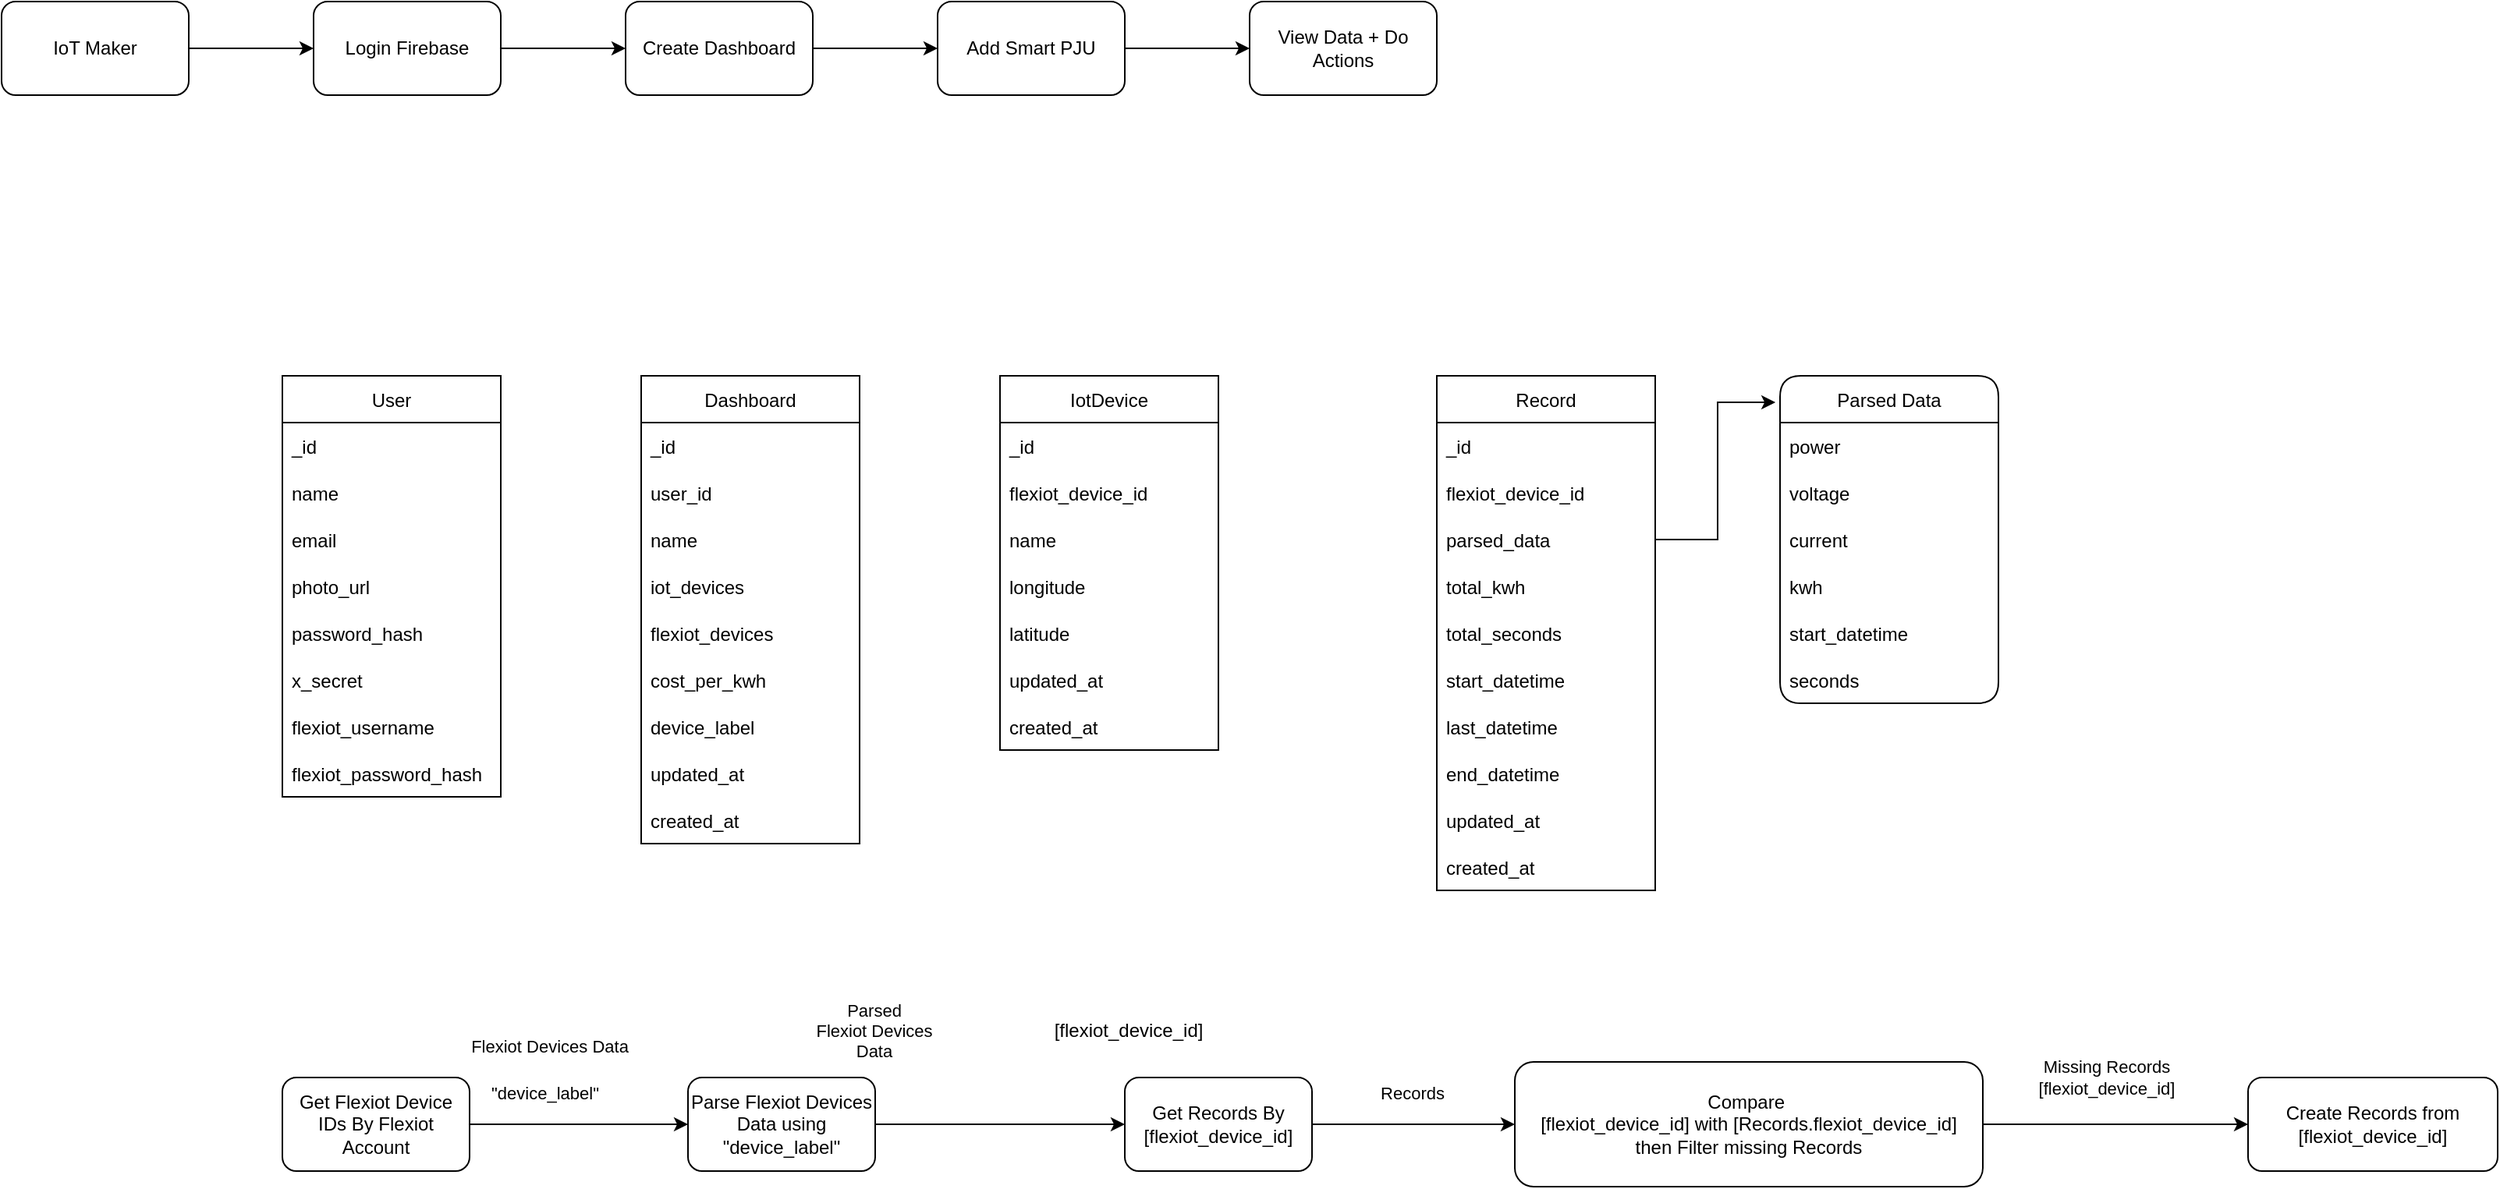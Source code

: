 <mxfile version="16.1.2" type="device" pages="2"><diagram id="FJcGxWCLxMxJuyfC9Py3" name="Page-1"><mxGraphModel dx="824" dy="566" grid="1" gridSize="10" guides="1" tooltips="1" connect="1" arrows="1" fold="1" page="1" pageScale="1" pageWidth="850" pageHeight="1100" math="0" shadow="0"><root><mxCell id="0"/><mxCell id="1" parent="0"/><mxCell id="J_4qTcGNS9TSqwtc4vb3-3" value="" style="edgeStyle=orthogonalEdgeStyle;rounded=0;orthogonalLoop=1;jettySize=auto;html=1;" parent="1" source="J_4qTcGNS9TSqwtc4vb3-1" target="J_4qTcGNS9TSqwtc4vb3-2" edge="1"><mxGeometry relative="1" as="geometry"/></mxCell><mxCell id="J_4qTcGNS9TSqwtc4vb3-1" value="IoT Maker" style="rounded=1;whiteSpace=wrap;html=1;" parent="1" vertex="1"><mxGeometry x="40" y="130" width="120" height="60" as="geometry"/></mxCell><mxCell id="J_4qTcGNS9TSqwtc4vb3-5" value="" style="edgeStyle=orthogonalEdgeStyle;rounded=0;orthogonalLoop=1;jettySize=auto;html=1;" parent="1" source="J_4qTcGNS9TSqwtc4vb3-2" target="J_4qTcGNS9TSqwtc4vb3-4" edge="1"><mxGeometry relative="1" as="geometry"/></mxCell><mxCell id="J_4qTcGNS9TSqwtc4vb3-2" value="Login Firebase" style="rounded=1;whiteSpace=wrap;html=1;" parent="1" vertex="1"><mxGeometry x="240" y="130" width="120" height="60" as="geometry"/></mxCell><mxCell id="J_4qTcGNS9TSqwtc4vb3-7" value="" style="edgeStyle=orthogonalEdgeStyle;rounded=0;orthogonalLoop=1;jettySize=auto;html=1;" parent="1" source="J_4qTcGNS9TSqwtc4vb3-4" target="J_4qTcGNS9TSqwtc4vb3-6" edge="1"><mxGeometry relative="1" as="geometry"/></mxCell><mxCell id="J_4qTcGNS9TSqwtc4vb3-4" value="Create Dashboard" style="rounded=1;whiteSpace=wrap;html=1;" parent="1" vertex="1"><mxGeometry x="440" y="130" width="120" height="60" as="geometry"/></mxCell><mxCell id="J_4qTcGNS9TSqwtc4vb3-9" value="" style="edgeStyle=orthogonalEdgeStyle;rounded=0;orthogonalLoop=1;jettySize=auto;html=1;" parent="1" source="J_4qTcGNS9TSqwtc4vb3-6" target="J_4qTcGNS9TSqwtc4vb3-8" edge="1"><mxGeometry relative="1" as="geometry"/></mxCell><mxCell id="J_4qTcGNS9TSqwtc4vb3-6" value="Add Smart PJU" style="rounded=1;whiteSpace=wrap;html=1;" parent="1" vertex="1"><mxGeometry x="640" y="130" width="120" height="60" as="geometry"/></mxCell><mxCell id="J_4qTcGNS9TSqwtc4vb3-8" value="View Data + Do Actions" style="rounded=1;whiteSpace=wrap;html=1;" parent="1" vertex="1"><mxGeometry x="840" y="130" width="120" height="60" as="geometry"/></mxCell><mxCell id="J_4qTcGNS9TSqwtc4vb3-11" value="Dashboard" style="swimlane;fontStyle=0;childLayout=stackLayout;horizontal=1;startSize=30;horizontalStack=0;resizeParent=1;resizeParentMax=0;resizeLast=0;collapsible=1;marginBottom=0;" parent="1" vertex="1"><mxGeometry x="450" y="370" width="140" height="300" as="geometry"/></mxCell><mxCell id="J_4qTcGNS9TSqwtc4vb3-12" value="_id" style="text;strokeColor=none;fillColor=none;align=left;verticalAlign=middle;spacingLeft=4;spacingRight=4;overflow=hidden;points=[[0,0.5],[1,0.5]];portConstraint=eastwest;rotatable=0;" parent="J_4qTcGNS9TSqwtc4vb3-11" vertex="1"><mxGeometry y="30" width="140" height="30" as="geometry"/></mxCell><mxCell id="J_4qTcGNS9TSqwtc4vb3-13" value="user_id" style="text;strokeColor=none;fillColor=none;align=left;verticalAlign=middle;spacingLeft=4;spacingRight=4;overflow=hidden;points=[[0,0.5],[1,0.5]];portConstraint=eastwest;rotatable=0;" parent="J_4qTcGNS9TSqwtc4vb3-11" vertex="1"><mxGeometry y="60" width="140" height="30" as="geometry"/></mxCell><mxCell id="J_4qTcGNS9TSqwtc4vb3-14" value="name" style="text;strokeColor=none;fillColor=none;align=left;verticalAlign=middle;spacingLeft=4;spacingRight=4;overflow=hidden;points=[[0,0.5],[1,0.5]];portConstraint=eastwest;rotatable=0;" parent="J_4qTcGNS9TSqwtc4vb3-11" vertex="1"><mxGeometry y="90" width="140" height="30" as="geometry"/></mxCell><mxCell id="A8IHHTRkQL5PdWnlIpAB-12" value="iot_devices" style="text;strokeColor=none;fillColor=none;align=left;verticalAlign=middle;spacingLeft=4;spacingRight=4;overflow=hidden;points=[[0,0.5],[1,0.5]];portConstraint=eastwest;rotatable=0;" parent="J_4qTcGNS9TSqwtc4vb3-11" vertex="1"><mxGeometry y="120" width="140" height="30" as="geometry"/></mxCell><mxCell id="zaFlZ0z02ld40qkBOydn-1" value="flexiot_devices" style="text;strokeColor=none;fillColor=none;align=left;verticalAlign=middle;spacingLeft=4;spacingRight=4;overflow=hidden;points=[[0,0.5],[1,0.5]];portConstraint=eastwest;rotatable=0;" parent="J_4qTcGNS9TSqwtc4vb3-11" vertex="1"><mxGeometry y="150" width="140" height="30" as="geometry"/></mxCell><mxCell id="zaFlZ0z02ld40qkBOydn-4" value="cost_per_kwh" style="text;strokeColor=none;fillColor=none;align=left;verticalAlign=middle;spacingLeft=4;spacingRight=4;overflow=hidden;points=[[0,0.5],[1,0.5]];portConstraint=eastwest;rotatable=0;" parent="J_4qTcGNS9TSqwtc4vb3-11" vertex="1"><mxGeometry y="180" width="140" height="30" as="geometry"/></mxCell><mxCell id="zaFlZ0z02ld40qkBOydn-5" value="device_label" style="text;strokeColor=none;fillColor=none;align=left;verticalAlign=middle;spacingLeft=4;spacingRight=4;overflow=hidden;points=[[0,0.5],[1,0.5]];portConstraint=eastwest;rotatable=0;" parent="J_4qTcGNS9TSqwtc4vb3-11" vertex="1"><mxGeometry y="210" width="140" height="30" as="geometry"/></mxCell><mxCell id="zaFlZ0z02ld40qkBOydn-7" value="updated_at" style="text;strokeColor=none;fillColor=none;align=left;verticalAlign=middle;spacingLeft=4;spacingRight=4;overflow=hidden;points=[[0,0.5],[1,0.5]];portConstraint=eastwest;rotatable=0;" parent="J_4qTcGNS9TSqwtc4vb3-11" vertex="1"><mxGeometry y="240" width="140" height="30" as="geometry"/></mxCell><mxCell id="zaFlZ0z02ld40qkBOydn-8" value="created_at" style="text;strokeColor=none;fillColor=none;align=left;verticalAlign=middle;spacingLeft=4;spacingRight=4;overflow=hidden;points=[[0,0.5],[1,0.5]];portConstraint=eastwest;rotatable=0;" parent="J_4qTcGNS9TSqwtc4vb3-11" vertex="1"><mxGeometry y="270" width="140" height="30" as="geometry"/></mxCell><mxCell id="J_4qTcGNS9TSqwtc4vb3-15" value="User" style="swimlane;fontStyle=0;childLayout=stackLayout;horizontal=1;startSize=30;horizontalStack=0;resizeParent=1;resizeParentMax=0;resizeLast=0;collapsible=1;marginBottom=0;" parent="1" vertex="1"><mxGeometry x="220" y="370" width="140" height="270" as="geometry"/></mxCell><mxCell id="J_4qTcGNS9TSqwtc4vb3-25" value="_id" style="text;strokeColor=none;fillColor=none;align=left;verticalAlign=middle;spacingLeft=4;spacingRight=4;overflow=hidden;points=[[0,0.5],[1,0.5]];portConstraint=eastwest;rotatable=0;" parent="J_4qTcGNS9TSqwtc4vb3-15" vertex="1"><mxGeometry y="30" width="140" height="30" as="geometry"/></mxCell><mxCell id="J_4qTcGNS9TSqwtc4vb3-16" value="name" style="text;strokeColor=none;fillColor=none;align=left;verticalAlign=middle;spacingLeft=4;spacingRight=4;overflow=hidden;points=[[0,0.5],[1,0.5]];portConstraint=eastwest;rotatable=0;" parent="J_4qTcGNS9TSqwtc4vb3-15" vertex="1"><mxGeometry y="60" width="140" height="30" as="geometry"/></mxCell><mxCell id="J_4qTcGNS9TSqwtc4vb3-17" value="email" style="text;strokeColor=none;fillColor=none;align=left;verticalAlign=middle;spacingLeft=4;spacingRight=4;overflow=hidden;points=[[0,0.5],[1,0.5]];portConstraint=eastwest;rotatable=0;" parent="J_4qTcGNS9TSqwtc4vb3-15" vertex="1"><mxGeometry y="90" width="140" height="30" as="geometry"/></mxCell><mxCell id="J_4qTcGNS9TSqwtc4vb3-18" value="photo_url" style="text;strokeColor=none;fillColor=none;align=left;verticalAlign=middle;spacingLeft=4;spacingRight=4;overflow=hidden;points=[[0,0.5],[1,0.5]];portConstraint=eastwest;rotatable=0;" parent="J_4qTcGNS9TSqwtc4vb3-15" vertex="1"><mxGeometry y="120" width="140" height="30" as="geometry"/></mxCell><mxCell id="J_4qTcGNS9TSqwtc4vb3-23" value="password_hash" style="text;strokeColor=none;fillColor=none;align=left;verticalAlign=middle;spacingLeft=4;spacingRight=4;overflow=hidden;points=[[0,0.5],[1,0.5]];portConstraint=eastwest;rotatable=0;" parent="J_4qTcGNS9TSqwtc4vb3-15" vertex="1"><mxGeometry y="150" width="140" height="30" as="geometry"/></mxCell><mxCell id="J_4qTcGNS9TSqwtc4vb3-26" value="x_secret" style="text;strokeColor=none;fillColor=none;align=left;verticalAlign=middle;spacingLeft=4;spacingRight=4;overflow=hidden;points=[[0,0.5],[1,0.5]];portConstraint=eastwest;rotatable=0;" parent="J_4qTcGNS9TSqwtc4vb3-15" vertex="1"><mxGeometry y="180" width="140" height="30" as="geometry"/></mxCell><mxCell id="J_4qTcGNS9TSqwtc4vb3-27" value="flexiot_username" style="text;strokeColor=none;fillColor=none;align=left;verticalAlign=middle;spacingLeft=4;spacingRight=4;overflow=hidden;points=[[0,0.5],[1,0.5]];portConstraint=eastwest;rotatable=0;" parent="J_4qTcGNS9TSqwtc4vb3-15" vertex="1"><mxGeometry y="210" width="140" height="30" as="geometry"/></mxCell><mxCell id="J_4qTcGNS9TSqwtc4vb3-28" value="flexiot_password_hash" style="text;strokeColor=none;fillColor=none;align=left;verticalAlign=middle;spacingLeft=4;spacingRight=4;overflow=hidden;points=[[0,0.5],[1,0.5]];portConstraint=eastwest;rotatable=0;" parent="J_4qTcGNS9TSqwtc4vb3-15" vertex="1"><mxGeometry y="240" width="140" height="30" as="geometry"/></mxCell><mxCell id="5xrUDmjgIhbquHztp_dm-8" style="edgeStyle=orthogonalEdgeStyle;rounded=0;orthogonalLoop=1;jettySize=auto;html=1;entryX=0;entryY=0.5;entryDx=0;entryDy=0;" parent="1" source="5xrUDmjgIhbquHztp_dm-1" target="5xrUDmjgIhbquHztp_dm-4" edge="1"><mxGeometry relative="1" as="geometry"><mxPoint x="480" y="740" as="targetPoint"/></mxGeometry></mxCell><mxCell id="5xrUDmjgIhbquHztp_dm-15" value="Flexiot Devices Data" style="edgeLabel;html=1;align=center;verticalAlign=middle;resizable=0;points=[];" parent="5xrUDmjgIhbquHztp_dm-8" vertex="1" connectable="0"><mxGeometry x="-0.491" y="2" relative="1" as="geometry"><mxPoint x="15" y="-48" as="offset"/></mxGeometry></mxCell><mxCell id="_7-5nPh-IlAnjIPMvj5f-1" value="&quot;device_label&quot;" style="edgeLabel;html=1;align=center;verticalAlign=middle;resizable=0;points=[];" parent="5xrUDmjgIhbquHztp_dm-8" vertex="1" connectable="0"><mxGeometry x="-0.325" y="-2" relative="1" as="geometry"><mxPoint y="-22" as="offset"/></mxGeometry></mxCell><mxCell id="5xrUDmjgIhbquHztp_dm-1" value="Get Flexiot Device IDs By Flexiot Account" style="rounded=1;whiteSpace=wrap;html=1;" parent="1" vertex="1"><mxGeometry x="220" y="820" width="120" height="60" as="geometry"/></mxCell><mxCell id="5xrUDmjgIhbquHztp_dm-19" value="" style="edgeStyle=orthogonalEdgeStyle;rounded=0;orthogonalLoop=1;jettySize=auto;html=1;" parent="1" source="5xrUDmjgIhbquHztp_dm-4" target="5xrUDmjgIhbquHztp_dm-18" edge="1"><mxGeometry relative="1" as="geometry"/></mxCell><mxCell id="5xrUDmjgIhbquHztp_dm-22" value="Parsed&lt;br&gt;Flexiot Devices&lt;br&gt;Data" style="edgeLabel;html=1;align=center;verticalAlign=middle;resizable=0;points=[];" parent="5xrUDmjgIhbquHztp_dm-19" vertex="1" connectable="0"><mxGeometry x="0.235" y="-1" relative="1" as="geometry"><mxPoint x="-100" y="-61" as="offset"/></mxGeometry></mxCell><mxCell id="5xrUDmjgIhbquHztp_dm-24" value="&lt;span style=&quot;font-size: 12px&quot;&gt;[flexiot_device_id]&lt;/span&gt;" style="edgeLabel;html=1;align=center;verticalAlign=middle;resizable=0;points=[];" parent="5xrUDmjgIhbquHztp_dm-19" vertex="1" connectable="0"><mxGeometry x="0.114" y="-1" relative="1" as="geometry"><mxPoint x="73" y="-61" as="offset"/></mxGeometry></mxCell><mxCell id="5xrUDmjgIhbquHztp_dm-4" value="Parse Flexiot Devices Data using&lt;br&gt;&quot;device_label&quot;" style="rounded=1;whiteSpace=wrap;html=1;" parent="1" vertex="1"><mxGeometry x="480" y="820" width="120" height="60" as="geometry"/></mxCell><mxCell id="5xrUDmjgIhbquHztp_dm-26" value="" style="edgeStyle=orthogonalEdgeStyle;rounded=0;orthogonalLoop=1;jettySize=auto;html=1;" parent="1" source="5xrUDmjgIhbquHztp_dm-18" target="5xrUDmjgIhbquHztp_dm-25" edge="1"><mxGeometry relative="1" as="geometry"/></mxCell><mxCell id="5xrUDmjgIhbquHztp_dm-29" value="Records" style="edgeLabel;html=1;align=center;verticalAlign=middle;resizable=0;points=[];" parent="5xrUDmjgIhbquHztp_dm-26" vertex="1" connectable="0"><mxGeometry x="-0.379" y="-1" relative="1" as="geometry"><mxPoint x="23" y="-21" as="offset"/></mxGeometry></mxCell><mxCell id="5xrUDmjgIhbquHztp_dm-18" value="Get Records By [flexiot_device_id]" style="rounded=1;whiteSpace=wrap;html=1;" parent="1" vertex="1"><mxGeometry x="760" y="820" width="120" height="60" as="geometry"/></mxCell><mxCell id="5xrUDmjgIhbquHztp_dm-28" value="" style="edgeStyle=orthogonalEdgeStyle;rounded=0;orthogonalLoop=1;jettySize=auto;html=1;" parent="1" source="5xrUDmjgIhbquHztp_dm-25" target="5xrUDmjgIhbquHztp_dm-27" edge="1"><mxGeometry relative="1" as="geometry"/></mxCell><mxCell id="5xrUDmjgIhbquHztp_dm-30" value="Missing Records&lt;br&gt;[flexiot_device_id]" style="edgeLabel;html=1;align=center;verticalAlign=middle;resizable=0;points=[];" parent="5xrUDmjgIhbquHztp_dm-28" vertex="1" connectable="0"><mxGeometry x="-0.23" relative="1" as="geometry"><mxPoint x="13" y="-30" as="offset"/></mxGeometry></mxCell><mxCell id="5xrUDmjgIhbquHztp_dm-25" value="Compare&amp;nbsp;&lt;br&gt;&lt;span&gt;[flexiot_device_id] with [Records.&lt;/span&gt;&lt;span&gt;flexiot_device_id]&lt;/span&gt;&lt;br&gt;&amp;nbsp;then Filter missing Records&amp;nbsp;" style="rounded=1;whiteSpace=wrap;html=1;" parent="1" vertex="1"><mxGeometry x="1010" y="810" width="300" height="80" as="geometry"/></mxCell><mxCell id="5xrUDmjgIhbquHztp_dm-27" value="Create Records from&lt;br&gt;[flexiot_device_id]" style="rounded=1;whiteSpace=wrap;html=1;" parent="1" vertex="1"><mxGeometry x="1480" y="820" width="160" height="60" as="geometry"/></mxCell><mxCell id="zaFlZ0z02ld40qkBOydn-10" value="Record" style="swimlane;fontStyle=0;childLayout=stackLayout;horizontal=1;startSize=30;horizontalStack=0;resizeParent=1;resizeParentMax=0;resizeLast=0;collapsible=1;marginBottom=0;" parent="1" vertex="1"><mxGeometry x="960" y="370" width="140" height="330" as="geometry"/></mxCell><mxCell id="zaFlZ0z02ld40qkBOydn-11" value="_id" style="text;strokeColor=none;fillColor=none;align=left;verticalAlign=middle;spacingLeft=4;spacingRight=4;overflow=hidden;points=[[0,0.5],[1,0.5]];portConstraint=eastwest;rotatable=0;" parent="zaFlZ0z02ld40qkBOydn-10" vertex="1"><mxGeometry y="30" width="140" height="30" as="geometry"/></mxCell><mxCell id="zaFlZ0z02ld40qkBOydn-12" value="flexiot_device_id" style="text;strokeColor=none;fillColor=none;align=left;verticalAlign=middle;spacingLeft=4;spacingRight=4;overflow=hidden;points=[[0,0.5],[1,0.5]];portConstraint=eastwest;rotatable=0;" parent="zaFlZ0z02ld40qkBOydn-10" vertex="1"><mxGeometry y="60" width="140" height="30" as="geometry"/></mxCell><mxCell id="zaFlZ0z02ld40qkBOydn-13" value="parsed_data" style="text;strokeColor=none;fillColor=none;align=left;verticalAlign=middle;spacingLeft=4;spacingRight=4;overflow=hidden;points=[[0,0.5],[1,0.5]];portConstraint=eastwest;rotatable=0;" parent="zaFlZ0z02ld40qkBOydn-10" vertex="1"><mxGeometry y="90" width="140" height="30" as="geometry"/></mxCell><mxCell id="zaFlZ0z02ld40qkBOydn-14" value="total_kwh" style="text;strokeColor=none;fillColor=none;align=left;verticalAlign=middle;spacingLeft=4;spacingRight=4;overflow=hidden;points=[[0,0.5],[1,0.5]];portConstraint=eastwest;rotatable=0;" parent="zaFlZ0z02ld40qkBOydn-10" vertex="1"><mxGeometry y="120" width="140" height="30" as="geometry"/></mxCell><mxCell id="zaFlZ0z02ld40qkBOydn-15" value="total_seconds" style="text;strokeColor=none;fillColor=none;align=left;verticalAlign=middle;spacingLeft=4;spacingRight=4;overflow=hidden;points=[[0,0.5],[1,0.5]];portConstraint=eastwest;rotatable=0;" parent="zaFlZ0z02ld40qkBOydn-10" vertex="1"><mxGeometry y="150" width="140" height="30" as="geometry"/></mxCell><mxCell id="zaFlZ0z02ld40qkBOydn-16" value="start_datetime" style="text;strokeColor=none;fillColor=none;align=left;verticalAlign=middle;spacingLeft=4;spacingRight=4;overflow=hidden;points=[[0,0.5],[1,0.5]];portConstraint=eastwest;rotatable=0;" parent="zaFlZ0z02ld40qkBOydn-10" vertex="1"><mxGeometry y="180" width="140" height="30" as="geometry"/></mxCell><mxCell id="zaFlZ0z02ld40qkBOydn-17" value="last_datetime" style="text;strokeColor=none;fillColor=none;align=left;verticalAlign=middle;spacingLeft=4;spacingRight=4;overflow=hidden;points=[[0,0.5],[1,0.5]];portConstraint=eastwest;rotatable=0;" parent="zaFlZ0z02ld40qkBOydn-10" vertex="1"><mxGeometry y="210" width="140" height="30" as="geometry"/></mxCell><mxCell id="zaFlZ0z02ld40qkBOydn-18" value="end_datetime" style="text;strokeColor=none;fillColor=none;align=left;verticalAlign=middle;spacingLeft=4;spacingRight=4;overflow=hidden;points=[[0,0.5],[1,0.5]];portConstraint=eastwest;rotatable=0;" parent="zaFlZ0z02ld40qkBOydn-10" vertex="1"><mxGeometry y="240" width="140" height="30" as="geometry"/></mxCell><mxCell id="zaFlZ0z02ld40qkBOydn-20" value="updated_at" style="text;strokeColor=none;fillColor=none;align=left;verticalAlign=middle;spacingLeft=4;spacingRight=4;overflow=hidden;points=[[0,0.5],[1,0.5]];portConstraint=eastwest;rotatable=0;" parent="zaFlZ0z02ld40qkBOydn-10" vertex="1"><mxGeometry y="270" width="140" height="30" as="geometry"/></mxCell><mxCell id="zaFlZ0z02ld40qkBOydn-21" value="created_at" style="text;strokeColor=none;fillColor=none;align=left;verticalAlign=middle;spacingLeft=4;spacingRight=4;overflow=hidden;points=[[0,0.5],[1,0.5]];portConstraint=eastwest;rotatable=0;" parent="zaFlZ0z02ld40qkBOydn-10" vertex="1"><mxGeometry y="300" width="140" height="30" as="geometry"/></mxCell><mxCell id="zaFlZ0z02ld40qkBOydn-22" value="Parsed Data" style="swimlane;fontStyle=0;childLayout=stackLayout;horizontal=1;startSize=30;horizontalStack=0;resizeParent=1;resizeParentMax=0;resizeLast=0;collapsible=1;marginBottom=0;rounded=1;" parent="1" vertex="1"><mxGeometry x="1180" y="370" width="140" height="210" as="geometry"/></mxCell><mxCell id="tLX8V_9y0HHe1VsToiZR-1" value="power" style="text;strokeColor=none;fillColor=none;align=left;verticalAlign=middle;spacingLeft=4;spacingRight=4;overflow=hidden;points=[[0,0.5],[1,0.5]];portConstraint=eastwest;rotatable=0;" parent="zaFlZ0z02ld40qkBOydn-22" vertex="1"><mxGeometry y="30" width="140" height="30" as="geometry"/></mxCell><mxCell id="tLX8V_9y0HHe1VsToiZR-3" value="voltage" style="text;strokeColor=none;fillColor=none;align=left;verticalAlign=middle;spacingLeft=4;spacingRight=4;overflow=hidden;points=[[0,0.5],[1,0.5]];portConstraint=eastwest;rotatable=0;" parent="zaFlZ0z02ld40qkBOydn-22" vertex="1"><mxGeometry y="60" width="140" height="30" as="geometry"/></mxCell><mxCell id="tLX8V_9y0HHe1VsToiZR-2" value="current" style="text;strokeColor=none;fillColor=none;align=left;verticalAlign=middle;spacingLeft=4;spacingRight=4;overflow=hidden;points=[[0,0.5],[1,0.5]];portConstraint=eastwest;rotatable=0;" parent="zaFlZ0z02ld40qkBOydn-22" vertex="1"><mxGeometry y="90" width="140" height="30" as="geometry"/></mxCell><mxCell id="zaFlZ0z02ld40qkBOydn-24" value="kwh" style="text;strokeColor=none;fillColor=none;align=left;verticalAlign=middle;spacingLeft=4;spacingRight=4;overflow=hidden;points=[[0,0.5],[1,0.5]];portConstraint=eastwest;rotatable=0;" parent="zaFlZ0z02ld40qkBOydn-22" vertex="1"><mxGeometry y="120" width="140" height="30" as="geometry"/></mxCell><mxCell id="zaFlZ0z02ld40qkBOydn-26" value="start_datetime" style="text;strokeColor=none;fillColor=none;align=left;verticalAlign=middle;spacingLeft=4;spacingRight=4;overflow=hidden;points=[[0,0.5],[1,0.5]];portConstraint=eastwest;rotatable=0;" parent="zaFlZ0z02ld40qkBOydn-22" vertex="1"><mxGeometry y="150" width="140" height="30" as="geometry"/></mxCell><mxCell id="zaFlZ0z02ld40qkBOydn-25" value="seconds" style="text;strokeColor=none;fillColor=none;align=left;verticalAlign=middle;spacingLeft=4;spacingRight=4;overflow=hidden;points=[[0,0.5],[1,0.5]];portConstraint=eastwest;rotatable=0;" parent="zaFlZ0z02ld40qkBOydn-22" vertex="1"><mxGeometry y="180" width="140" height="30" as="geometry"/></mxCell><mxCell id="tLX8V_9y0HHe1VsToiZR-4" style="edgeStyle=orthogonalEdgeStyle;rounded=0;orthogonalLoop=1;jettySize=auto;html=1;entryX=-0.021;entryY=0.081;entryDx=0;entryDy=0;entryPerimeter=0;" parent="1" source="zaFlZ0z02ld40qkBOydn-13" target="zaFlZ0z02ld40qkBOydn-22" edge="1"><mxGeometry relative="1" as="geometry"/></mxCell><mxCell id="A8IHHTRkQL5PdWnlIpAB-1" value="IotDevice" style="swimlane;fontStyle=0;childLayout=stackLayout;horizontal=1;startSize=30;horizontalStack=0;resizeParent=1;resizeParentMax=0;resizeLast=0;collapsible=1;marginBottom=0;" parent="1" vertex="1"><mxGeometry x="680" y="370" width="140" height="240" as="geometry"/></mxCell><mxCell id="A8IHHTRkQL5PdWnlIpAB-2" value="_id" style="text;strokeColor=none;fillColor=none;align=left;verticalAlign=middle;spacingLeft=4;spacingRight=4;overflow=hidden;points=[[0,0.5],[1,0.5]];portConstraint=eastwest;rotatable=0;" parent="A8IHHTRkQL5PdWnlIpAB-1" vertex="1"><mxGeometry y="30" width="140" height="30" as="geometry"/></mxCell><mxCell id="A8IHHTRkQL5PdWnlIpAB-3" value="flexiot_device_id" style="text;strokeColor=none;fillColor=none;align=left;verticalAlign=middle;spacingLeft=4;spacingRight=4;overflow=hidden;points=[[0,0.5],[1,0.5]];portConstraint=eastwest;rotatable=0;" parent="A8IHHTRkQL5PdWnlIpAB-1" vertex="1"><mxGeometry y="60" width="140" height="30" as="geometry"/></mxCell><mxCell id="A8IHHTRkQL5PdWnlIpAB-4" value="name" style="text;strokeColor=none;fillColor=none;align=left;verticalAlign=middle;spacingLeft=4;spacingRight=4;overflow=hidden;points=[[0,0.5],[1,0.5]];portConstraint=eastwest;rotatable=0;" parent="A8IHHTRkQL5PdWnlIpAB-1" vertex="1"><mxGeometry y="90" width="140" height="30" as="geometry"/></mxCell><mxCell id="A8IHHTRkQL5PdWnlIpAB-8" value="longitude" style="text;strokeColor=none;fillColor=none;align=left;verticalAlign=middle;spacingLeft=4;spacingRight=4;overflow=hidden;points=[[0,0.5],[1,0.5]];portConstraint=eastwest;rotatable=0;" parent="A8IHHTRkQL5PdWnlIpAB-1" vertex="1"><mxGeometry y="120" width="140" height="30" as="geometry"/></mxCell><mxCell id="A8IHHTRkQL5PdWnlIpAB-11" value="latitude" style="text;strokeColor=none;fillColor=none;align=left;verticalAlign=middle;spacingLeft=4;spacingRight=4;overflow=hidden;points=[[0,0.5],[1,0.5]];portConstraint=eastwest;rotatable=0;" parent="A8IHHTRkQL5PdWnlIpAB-1" vertex="1"><mxGeometry y="150" width="140" height="30" as="geometry"/></mxCell><mxCell id="A8IHHTRkQL5PdWnlIpAB-9" value="updated_at" style="text;strokeColor=none;fillColor=none;align=left;verticalAlign=middle;spacingLeft=4;spacingRight=4;overflow=hidden;points=[[0,0.5],[1,0.5]];portConstraint=eastwest;rotatable=0;" parent="A8IHHTRkQL5PdWnlIpAB-1" vertex="1"><mxGeometry y="180" width="140" height="30" as="geometry"/></mxCell><mxCell id="A8IHHTRkQL5PdWnlIpAB-10" value="created_at" style="text;strokeColor=none;fillColor=none;align=left;verticalAlign=middle;spacingLeft=4;spacingRight=4;overflow=hidden;points=[[0,0.5],[1,0.5]];portConstraint=eastwest;rotatable=0;" parent="A8IHHTRkQL5PdWnlIpAB-1" vertex="1"><mxGeometry y="210" width="140" height="30" as="geometry"/></mxCell></root></mxGraphModel></diagram><diagram id="WL2HrIkrdd7WtOepfh09" name="Flow"><mxGraphModel dx="1669" dy="-534" grid="1" gridSize="10" guides="1" tooltips="1" connect="1" arrows="1" fold="1" page="1" pageScale="1" pageWidth="850" pageHeight="1100" math="0" shadow="0"><root><mxCell id="ShvVGQW92gwmJtwUnf2Q-0"/><mxCell id="ShvVGQW92gwmJtwUnf2Q-1" parent="ShvVGQW92gwmJtwUnf2Q-0"/><mxCell id="o7fU4qpbcKYhl9Ah8ccI-66" value="" style="rounded=1;whiteSpace=wrap;html=1;strokeColor=#FFB570;fontStyle=1;align=left;arcSize=6;" parent="ShvVGQW92gwmJtwUnf2Q-1" vertex="1"><mxGeometry x="-640" y="3100" width="1370" height="1410" as="geometry"/></mxCell><mxCell id="o7fU4qpbcKYhl9Ah8ccI-36" value="" style="rounded=1;whiteSpace=wrap;html=1;strokeColor=#FFB570;fontStyle=1;align=left;arcSize=6;" parent="ShvVGQW92gwmJtwUnf2Q-1" vertex="1"><mxGeometry x="-650" y="2000" width="1240" height="1040" as="geometry"/></mxCell><mxCell id="o7fU4qpbcKYhl9Ah8ccI-32" value="" style="rounded=1;whiteSpace=wrap;html=1;strokeColor=#FFB570;fontStyle=1;align=left;" parent="ShvVGQW92gwmJtwUnf2Q-1" vertex="1"><mxGeometry x="-650" y="1560" width="1160" height="410" as="geometry"/></mxCell><mxCell id="o7fU4qpbcKYhl9Ah8ccI-28" value="" style="rounded=1;whiteSpace=wrap;html=1;strokeColor=#FFB570;fontStyle=1;align=left;" parent="ShvVGQW92gwmJtwUnf2Q-1" vertex="1"><mxGeometry x="-650" y="1100" width="720" height="430" as="geometry"/></mxCell><mxCell id="o7fU4qpbcKYhl9Ah8ccI-0" value="" style="edgeStyle=orthogonalEdgeStyle;rounded=0;orthogonalLoop=1;jettySize=auto;html=1;" parent="ShvVGQW92gwmJtwUnf2Q-1" source="o7fU4qpbcKYhl9Ah8ccI-1" target="o7fU4qpbcKYhl9Ah8ccI-3" edge="1"><mxGeometry relative="1" as="geometry"/></mxCell><mxCell id="o7fU4qpbcKYhl9Ah8ccI-1" value="Company A (CompA)&amp;nbsp;made a contract with XCamp" style="rounded=1;whiteSpace=wrap;html=1;" parent="ShvVGQW92gwmJtwUnf2Q-1" vertex="1"><mxGeometry x="-150" y="1130" width="120" height="60" as="geometry"/></mxCell><mxCell id="o7fU4qpbcKYhl9Ah8ccI-2" value="" style="edgeStyle=orthogonalEdgeStyle;rounded=0;orthogonalLoop=1;jettySize=auto;html=1;" parent="ShvVGQW92gwmJtwUnf2Q-1" source="o7fU4qpbcKYhl9Ah8ccI-3" target="o7fU4qpbcKYhl9Ah8ccI-5" edge="1"><mxGeometry relative="1" as="geometry"/></mxCell><mxCell id="o7fU4qpbcKYhl9Ah8ccI-3" value="XCamp&amp;nbsp;build &lt;br&gt;Smart PJU(s)" style="rounded=1;whiteSpace=wrap;html=1;" parent="ShvVGQW92gwmJtwUnf2Q-1" vertex="1"><mxGeometry x="-150" y="1270" width="120" height="60" as="geometry"/></mxCell><mxCell id="o7fU4qpbcKYhl9Ah8ccI-4" value="" style="edgeStyle=orthogonalEdgeStyle;rounded=0;orthogonalLoop=1;jettySize=auto;html=1;" parent="ShvVGQW92gwmJtwUnf2Q-1" source="o7fU4qpbcKYhl9Ah8ccI-5" target="o7fU4qpbcKYhl9Ah8ccI-6" edge="1"><mxGeometry relative="1" as="geometry"/></mxCell><mxCell id="o7fU4qpbcKYhl9Ah8ccI-5" value="XCamp&amp;nbsp;add&lt;br&gt;device(s) to flexiot platform" style="rounded=1;whiteSpace=wrap;html=1;" parent="ShvVGQW92gwmJtwUnf2Q-1" vertex="1"><mxGeometry x="-150" y="1410" width="120" height="60" as="geometry"/></mxCell><mxCell id="o7fU4qpbcKYhl9Ah8ccI-40" style="edgeStyle=orthogonalEdgeStyle;rounded=0;orthogonalLoop=1;jettySize=auto;html=1;fontSize=18;strokeColor=#FFFFFF;dashed=1;endArrow=none;endFill=0;" parent="ShvVGQW92gwmJtwUnf2Q-1" source="o7fU4qpbcKYhl9Ah8ccI-6" target="o7fU4qpbcKYhl9Ah8ccI-16" edge="1"><mxGeometry relative="1" as="geometry"/></mxCell><mxCell id="o7fU4qpbcKYhl9Ah8ccI-41" value="OR" style="edgeLabel;html=1;align=center;verticalAlign=middle;resizable=0;points=[];fontSize=18;" parent="o7fU4qpbcKYhl9Ah8ccI-40" vertex="1" connectable="0"><mxGeometry x="0.185" y="-1" relative="1" as="geometry"><mxPoint x="-27" y="-1" as="offset"/></mxGeometry></mxCell><mxCell id="o7fU4qpbcKYhl9Ah8ccI-6" value="XCamp create account for CompA&amp;nbsp;" style="rounded=1;whiteSpace=wrap;html=1;" parent="ShvVGQW92gwmJtwUnf2Q-1" vertex="1"><mxGeometry x="-150" y="1600" width="120" height="60" as="geometry"/></mxCell><mxCell id="o7fU4qpbcKYhl9Ah8ccI-7" value="Flexiot Device" style="swimlane;fontStyle=0;childLayout=stackLayout;horizontal=1;startSize=30;horizontalStack=0;resizeParent=1;resizeParentMax=0;resizeLast=0;collapsible=1;marginBottom=0;fillColor=none;strokeColor=#FFB570;" parent="ShvVGQW92gwmJtwUnf2Q-1" vertex="1"><mxGeometry x="-340" y="1410" width="160" height="60" as="geometry"/></mxCell><mxCell id="o7fU4qpbcKYhl9Ah8ccI-8" value="device name = &quot;comp_a_x&quot;" style="text;fillColor=none;align=left;verticalAlign=middle;spacingLeft=4;spacingRight=4;overflow=hidden;points=[[0,0.5],[1,0.5]];portConstraint=eastwest;rotatable=0;strokeColor=#FFB570;" parent="o7fU4qpbcKYhl9Ah8ccI-7" vertex="1"><mxGeometry y="30" width="160" height="30" as="geometry"/></mxCell><mxCell id="o7fU4qpbcKYhl9Ah8ccI-15" style="edgeStyle=orthogonalEdgeStyle;rounded=0;orthogonalLoop=1;jettySize=auto;html=1;entryX=0;entryY=0.5;entryDx=0;entryDy=0;fillColor=none;strokeColor=#FFB570;" parent="ShvVGQW92gwmJtwUnf2Q-1" source="o7fU4qpbcKYhl9Ah8ccI-11" target="o7fU4qpbcKYhl9Ah8ccI-8" edge="1"><mxGeometry relative="1" as="geometry"/></mxCell><mxCell id="o7fU4qpbcKYhl9Ah8ccI-11" value="&lt;div&gt;&lt;ul&gt;&lt;li&gt;&lt;span&gt;comp_a_1&lt;/span&gt;&lt;/li&gt;&lt;li&gt;&lt;span&gt;comp_a_2&lt;/span&gt;&lt;/li&gt;&lt;li&gt;&lt;span&gt;comp_a_3&lt;/span&gt;&lt;/li&gt;&lt;li&gt;&lt;span&gt;comp_a_x&lt;/span&gt;&lt;/li&gt;&lt;/ul&gt;&lt;/div&gt;" style="rounded=1;whiteSpace=wrap;html=1;align=left;fillColor=none;strokeColor=#FFB570;" parent="ShvVGQW92gwmJtwUnf2Q-1" vertex="1"><mxGeometry x="-520" y="1415" width="130" height="80" as="geometry"/></mxCell><mxCell id="o7fU4qpbcKYhl9Ah8ccI-13" value="Account" style="swimlane;fontStyle=0;childLayout=stackLayout;horizontal=1;startSize=30;horizontalStack=0;resizeParent=1;resizeParentMax=0;resizeLast=0;collapsible=1;marginBottom=0;fillColor=none;strokeColor=#FFB570;" parent="ShvVGQW92gwmJtwUnf2Q-1" vertex="1"><mxGeometry x="-365" y="1600" width="190" height="90" as="geometry"/></mxCell><mxCell id="o7fU4qpbcKYhl9Ah8ccI-14" value="device label = &quot;comp_a&quot;" style="text;fillColor=none;align=left;verticalAlign=middle;spacingLeft=4;spacingRight=4;overflow=hidden;points=[[0,0.5],[1,0.5]];portConstraint=eastwest;rotatable=0;strokeColor=#FFB570;" parent="o7fU4qpbcKYhl9Ah8ccI-13" vertex="1"><mxGeometry y="30" width="190" height="30" as="geometry"/></mxCell><mxCell id="o7fU4qpbcKYhl9Ah8ccI-34" value="dashboard name = &quot;comp_a&quot;" style="text;fillColor=none;align=left;verticalAlign=middle;spacingLeft=4;spacingRight=4;overflow=hidden;points=[[0,0.5],[1,0.5]];portConstraint=eastwest;rotatable=0;strokeColor=#FFB570;" parent="o7fU4qpbcKYhl9Ah8ccI-13" vertex="1"><mxGeometry y="60" width="190" height="30" as="geometry"/></mxCell><mxCell id="o7fU4qpbcKYhl9Ah8ccI-16" value="XCamp create account for CompA&lt;br&gt;with different Flexiot Account" style="rounded=1;whiteSpace=wrap;html=1;" parent="ShvVGQW92gwmJtwUnf2Q-1" vertex="1"><mxGeometry x="320" y="1600" width="120" height="60" as="geometry"/></mxCell><mxCell id="o7fU4qpbcKYhl9Ah8ccI-20" value="Account" style="swimlane;fontStyle=0;childLayout=stackLayout;horizontal=1;startSize=30;horizontalStack=0;resizeParent=1;resizeParentMax=0;resizeLast=0;collapsible=1;marginBottom=0;fillColor=none;strokeColor=#FFB570;" parent="ShvVGQW92gwmJtwUnf2Q-1" vertex="1"><mxGeometry x="190" y="1690" width="250" height="180" as="geometry"/></mxCell><mxCell id="o7fU4qpbcKYhl9Ah8ccI-21" value="device label = &quot;comp_a&quot;" style="text;fillColor=none;align=left;verticalAlign=middle;spacingLeft=4;spacingRight=4;overflow=hidden;points=[[0,0.5],[1,0.5]];portConstraint=eastwest;rotatable=0;strokeColor=#FFB570;" parent="o7fU4qpbcKYhl9Ah8ccI-20" vertex="1"><mxGeometry y="30" width="250" height="30" as="geometry"/></mxCell><mxCell id="o7fU4qpbcKYhl9Ah8ccI-35" value="dashboard name = &quot;Company A&quot;" style="text;fillColor=none;align=left;verticalAlign=middle;spacingLeft=4;spacingRight=4;overflow=hidden;points=[[0,0.5],[1,0.5]];portConstraint=eastwest;rotatable=0;strokeColor=#FFB570;" parent="o7fU4qpbcKYhl9Ah8ccI-20" vertex="1"><mxGeometry y="60" width="250" height="30" as="geometry"/></mxCell><mxCell id="o7fU4qpbcKYhl9Ah8ccI-23" value="flexiot email = &quot;xxx@gmail.com&quot;" style="text;fillColor=none;align=left;verticalAlign=middle;spacingLeft=4;spacingRight=4;overflow=hidden;points=[[0,0.5],[1,0.5]];portConstraint=eastwest;rotatable=0;strokeColor=#FFB570;" parent="o7fU4qpbcKYhl9Ah8ccI-20" vertex="1"><mxGeometry y="90" width="250" height="30" as="geometry"/></mxCell><mxCell id="o7fU4qpbcKYhl9Ah8ccI-22" value="flexiot password = &quot;SuperSecretPassword&quot;" style="text;fillColor=none;align=left;verticalAlign=middle;spacingLeft=4;spacingRight=4;overflow=hidden;points=[[0,0.5],[1,0.5]];portConstraint=eastwest;rotatable=0;strokeColor=#FFB570;" parent="o7fU4qpbcKYhl9Ah8ccI-20" vertex="1"><mxGeometry y="120" width="250" height="30" as="geometry"/></mxCell><mxCell id="o7fU4qpbcKYhl9Ah8ccI-24" value="flexiot x secret = &quot;xyzxyzxyzxyzxyzxyz&quot;" style="text;fillColor=none;align=left;verticalAlign=middle;spacingLeft=4;spacingRight=4;overflow=hidden;points=[[0,0.5],[1,0.5]];portConstraint=eastwest;rotatable=0;strokeColor=#FFB570;" parent="o7fU4qpbcKYhl9Ah8ccI-20" vertex="1"><mxGeometry y="150" width="250" height="30" as="geometry"/></mxCell><mxCell id="o7fU4qpbcKYhl9Ah8ccI-39" value="" style="edgeStyle=orthogonalEdgeStyle;rounded=0;orthogonalLoop=1;jettySize=auto;html=1;fontSize=18;strokeColor=#FFFFFF;" parent="ShvVGQW92gwmJtwUnf2Q-1" source="o7fU4qpbcKYhl9Ah8ccI-27" target="o7fU4qpbcKYhl9Ah8ccI-38" edge="1"><mxGeometry relative="1" as="geometry"/></mxCell><mxCell id="o7fU4qpbcKYhl9Ah8ccI-27" value="Open Dashboard Settings" style="rounded=1;whiteSpace=wrap;html=1;" parent="ShvVGQW92gwmJtwUnf2Q-1" vertex="1"><mxGeometry x="-150" y="2060" width="120" height="60" as="geometry"/></mxCell><mxCell id="o7fU4qpbcKYhl9Ah8ccI-30" value="&lt;span style=&quot;color: rgb(240 , 240 , 240) ; font-family: &amp;#34;helvetica&amp;#34; ; font-style: normal ; font-weight: 400 ; letter-spacing: normal ; text-align: left ; text-indent: 0px ; text-transform: none ; word-spacing: 0px ; background-color: rgb(42 , 42 , 42) ; display: inline ; float: none&quot;&gt;&lt;font style=&quot;font-size: 18px&quot;&gt;Flexiot Device Creation&lt;/font&gt;&lt;/span&gt;" style="text;whiteSpace=wrap;html=1;" parent="ShvVGQW92gwmJtwUnf2Q-1" vertex="1"><mxGeometry x="-600" y="1130" width="220" height="30" as="geometry"/></mxCell><mxCell id="o7fU4qpbcKYhl9Ah8ccI-31" style="edgeStyle=orthogonalEdgeStyle;rounded=0;orthogonalLoop=1;jettySize=auto;html=1;exitX=0.5;exitY=1;exitDx=0;exitDy=0;fontSize=18;strokeColor=#FFFFFF;" parent="ShvVGQW92gwmJtwUnf2Q-1" source="o7fU4qpbcKYhl9Ah8ccI-30" target="o7fU4qpbcKYhl9Ah8ccI-30" edge="1"><mxGeometry relative="1" as="geometry"/></mxCell><mxCell id="o7fU4qpbcKYhl9Ah8ccI-33" value="&lt;span style=&quot;color: rgb(240 , 240 , 240) ; font-family: &amp;#34;helvetica&amp;#34; ; font-style: normal ; font-weight: 400 ; letter-spacing: normal ; text-align: left ; text-indent: 0px ; text-transform: none ; word-spacing: 0px ; background-color: rgb(42 , 42 , 42) ; display: inline ; float: none&quot;&gt;&lt;font style=&quot;font-size: 18px&quot;&gt;Account Creation&lt;/font&gt;&lt;/span&gt;" style="text;whiteSpace=wrap;html=1;" parent="ShvVGQW92gwmJtwUnf2Q-1" vertex="1"><mxGeometry x="-600" y="1590" width="220" height="30" as="geometry"/></mxCell><mxCell id="o7fU4qpbcKYhl9Ah8ccI-37" value="&lt;span style=&quot;color: rgb(240 , 240 , 240) ; font-family: &amp;#34;helvetica&amp;#34; ; font-style: normal ; font-weight: 400 ; letter-spacing: normal ; text-align: left ; text-indent: 0px ; text-transform: none ; word-spacing: 0px ; background-color: rgb(42 , 42 , 42) ; display: inline ; float: none&quot;&gt;&lt;font style=&quot;font-size: 18px&quot;&gt;Syncing Dashboard&lt;/font&gt;&lt;/span&gt;" style="text;whiteSpace=wrap;html=1;" parent="ShvVGQW92gwmJtwUnf2Q-1" vertex="1"><mxGeometry x="-600" y="2040" width="220" height="30" as="geometry"/></mxCell><mxCell id="o7fU4qpbcKYhl9Ah8ccI-38" value="Sync device" style="rounded=1;whiteSpace=wrap;html=1;" parent="ShvVGQW92gwmJtwUnf2Q-1" vertex="1"><mxGeometry x="-150" y="2200" width="120" height="60" as="geometry"/></mxCell><mxCell id="o7fU4qpbcKYhl9Ah8ccI-46" value="" style="edgeStyle=orthogonalEdgeStyle;rounded=0;orthogonalLoop=1;jettySize=auto;html=1;fontSize=18;endArrow=classic;endFill=1;strokeColor=#FFFFFF;" parent="ShvVGQW92gwmJtwUnf2Q-1" source="o7fU4qpbcKYhl9Ah8ccI-43" target="o7fU4qpbcKYhl9Ah8ccI-45" edge="1"><mxGeometry relative="1" as="geometry"/></mxCell><mxCell id="o7fU4qpbcKYhl9Ah8ccI-43" value="Get flexiot device id(s)&lt;br&gt;By device_label" style="rounded=1;whiteSpace=wrap;html=1;" parent="ShvVGQW92gwmJtwUnf2Q-1" vertex="1"><mxGeometry x="40" y="2200" width="140" height="60" as="geometry"/></mxCell><mxCell id="o7fU4qpbcKYhl9Ah8ccI-48" value="" style="edgeStyle=orthogonalEdgeStyle;rounded=0;orthogonalLoop=1;jettySize=auto;html=1;fontSize=18;endArrow=classic;endFill=1;strokeColor=#FFFFFF;" parent="ShvVGQW92gwmJtwUnf2Q-1" source="o7fU4qpbcKYhl9Ah8ccI-45" target="o7fU4qpbcKYhl9Ah8ccI-47" edge="1"><mxGeometry relative="1" as="geometry"/></mxCell><mxCell id="o7fU4qpbcKYhl9Ah8ccI-45" value="(fetch) Do flexiot auth" style="rounded=1;whiteSpace=wrap;html=1;" parent="ShvVGQW92gwmJtwUnf2Q-1" vertex="1"><mxGeometry x="40" y="2290" width="140" height="60" as="geometry"/></mxCell><mxCell id="o7fU4qpbcKYhl9Ah8ccI-50" value="" style="edgeStyle=orthogonalEdgeStyle;rounded=0;orthogonalLoop=1;jettySize=auto;html=1;fontSize=18;endArrow=classic;endFill=1;strokeColor=#FFFFFF;" parent="ShvVGQW92gwmJtwUnf2Q-1" source="o7fU4qpbcKYhl9Ah8ccI-47" target="o7fU4qpbcKYhl9Ah8ccI-49" edge="1"><mxGeometry relative="1" as="geometry"/></mxCell><mxCell id="o7fU4qpbcKYhl9Ah8ccI-47" value="(fetch) Get Flexiot Devices" style="rounded=1;whiteSpace=wrap;html=1;" parent="ShvVGQW92gwmJtwUnf2Q-1" vertex="1"><mxGeometry x="40" y="2380" width="140" height="60" as="geometry"/></mxCell><mxCell id="o7fU4qpbcKYhl9Ah8ccI-52" value="" style="edgeStyle=orthogonalEdgeStyle;rounded=0;orthogonalLoop=1;jettySize=auto;html=1;fontSize=18;endArrow=classic;endFill=1;strokeColor=#FFFFFF;" parent="ShvVGQW92gwmJtwUnf2Q-1" source="o7fU4qpbcKYhl9Ah8ccI-49" target="o7fU4qpbcKYhl9Ah8ccI-51" edge="1"><mxGeometry relative="1" as="geometry"/></mxCell><mxCell id="o7fU4qpbcKYhl9Ah8ccI-49" value="Filter response data&lt;br&gt;by device_label" style="rounded=1;whiteSpace=wrap;html=1;" parent="ShvVGQW92gwmJtwUnf2Q-1" vertex="1"><mxGeometry x="40" y="2470" width="140" height="60" as="geometry"/></mxCell><mxCell id="o7fU4qpbcKYhl9Ah8ccI-54" value="" style="edgeStyle=orthogonalEdgeStyle;rounded=0;orthogonalLoop=1;jettySize=auto;html=1;fontSize=18;endArrow=classic;endFill=1;strokeColor=#FFFFFF;" parent="ShvVGQW92gwmJtwUnf2Q-1" source="o7fU4qpbcKYhl9Ah8ccI-51" target="o7fU4qpbcKYhl9Ah8ccI-53" edge="1"><mxGeometry relative="1" as="geometry"/></mxCell><mxCell id="o7fU4qpbcKYhl9Ah8ccI-55" value="&lt;font style=&quot;font-size: 12px&quot;&gt;[ 40180, 40182, 40183, ... ]&lt;/font&gt;" style="edgeLabel;html=1;align=center;verticalAlign=middle;resizable=0;points=[];fontSize=18;" parent="o7fU4qpbcKYhl9Ah8ccI-54" vertex="1" connectable="0"><mxGeometry x="-0.29" y="1" relative="1" as="geometry"><mxPoint x="-115" y="-9" as="offset"/></mxGeometry></mxCell><mxCell id="o7fU4qpbcKYhl9Ah8ccI-51" value="Parse Filtered Data Into Flexiot Device ID(s)" style="rounded=1;whiteSpace=wrap;html=1;" parent="ShvVGQW92gwmJtwUnf2Q-1" vertex="1"><mxGeometry x="40" y="2560" width="140" height="60" as="geometry"/></mxCell><mxCell id="o7fU4qpbcKYhl9Ah8ccI-62" value="" style="edgeStyle=orthogonalEdgeStyle;rounded=0;orthogonalLoop=1;jettySize=auto;html=1;fontSize=12;endArrow=classic;endFill=1;strokeColor=#FFFFFF;" parent="ShvVGQW92gwmJtwUnf2Q-1" source="o7fU4qpbcKYhl9Ah8ccI-53" target="o7fU4qpbcKYhl9Ah8ccI-61" edge="1"><mxGeometry relative="1" as="geometry"/></mxCell><mxCell id="o7fU4qpbcKYhl9Ah8ccI-63" value="[ 40180, 40182, 40183 ]" style="edgeLabel;html=1;align=center;verticalAlign=middle;resizable=0;points=[];fontSize=12;" parent="o7fU4qpbcKYhl9Ah8ccI-62" vertex="1" connectable="0"><mxGeometry x="-0.316" y="1" relative="1" as="geometry"><mxPoint x="-1" y="9" as="offset"/></mxGeometry></mxCell><mxCell id="o7fU4qpbcKYhl9Ah8ccI-53" value="Compare&lt;br&gt;filtered response data&lt;br&gt;with&lt;br&gt;dashboard.flexiot_device_ids" style="rounded=1;whiteSpace=wrap;html=1;" parent="ShvVGQW92gwmJtwUnf2Q-1" vertex="1"><mxGeometry x="110" y="2700" width="260" height="80" as="geometry"/></mxCell><mxCell id="Sldla8g3KIoKm1zKWd51-14" style="edgeStyle=orthogonalEdgeStyle;rounded=0;orthogonalLoop=1;jettySize=auto;html=1;" parent="ShvVGQW92gwmJtwUnf2Q-1" source="o7fU4qpbcKYhl9Ah8ccI-56" target="Sldla8g3KIoKm1zKWd51-13" edge="1"><mxGeometry relative="1" as="geometry"/></mxCell><mxCell id="o7fU4qpbcKYhl9Ah8ccI-56" value="Get Dashboard&lt;br&gt;by dashboard_id" style="rounded=1;whiteSpace=wrap;html=1;" parent="ShvVGQW92gwmJtwUnf2Q-1" vertex="1"><mxGeometry x="300" y="2200" width="140" height="60" as="geometry"/></mxCell><mxCell id="o7fU4qpbcKYhl9Ah8ccI-65" value="" style="edgeStyle=orthogonalEdgeStyle;rounded=0;orthogonalLoop=1;jettySize=auto;html=1;fontSize=12;endArrow=classic;endFill=1;strokeColor=#FFFFFF;" parent="ShvVGQW92gwmJtwUnf2Q-1" source="o7fU4qpbcKYhl9Ah8ccI-61" target="o7fU4qpbcKYhl9Ah8ccI-64" edge="1"><mxGeometry relative="1" as="geometry"/></mxCell><mxCell id="o7fU4qpbcKYhl9Ah8ccI-61" value="Update&lt;br&gt;dashboard.flexiot_device_ids" style="whiteSpace=wrap;html=1;rounded=1;" parent="ShvVGQW92gwmJtwUnf2Q-1" vertex="1"><mxGeometry x="130" y="2840" width="220" height="60" as="geometry"/></mxCell><mxCell id="o7fU4qpbcKYhl9Ah8ccI-64" value="Done Syncing" style="whiteSpace=wrap;html=1;rounded=1;" parent="ShvVGQW92gwmJtwUnf2Q-1" vertex="1"><mxGeometry x="180" y="2940" width="120" height="60" as="geometry"/></mxCell><mxCell id="o7fU4qpbcKYhl9Ah8ccI-67" value="&lt;span style=&quot;color: rgb(240 , 240 , 240) ; font-family: &amp;#34;helvetica&amp;#34; ; font-style: normal ; font-weight: 400 ; letter-spacing: normal ; text-align: left ; text-indent: 0px ; text-transform: none ; word-spacing: 0px ; background-color: rgb(42 , 42 , 42) ; display: inline ; float: none&quot;&gt;&lt;font style=&quot;font-size: 18px&quot;&gt;Get and Calculate Flexiot Data&lt;/font&gt;&lt;/span&gt;" style="text;whiteSpace=wrap;html=1;" parent="ShvVGQW92gwmJtwUnf2Q-1" vertex="1"><mxGeometry x="-600" y="3130" width="300" height="30" as="geometry"/></mxCell><mxCell id="cX1Q8O78kzmo1dWu4qx2-1" value="" style="edgeStyle=orthogonalEdgeStyle;rounded=0;orthogonalLoop=1;jettySize=auto;html=1;" parent="ShvVGQW92gwmJtwUnf2Q-1" source="GZVWbyL4AwV_4v0-wi0i-0" target="cX1Q8O78kzmo1dWu4qx2-0" edge="1"><mxGeometry relative="1" as="geometry"/></mxCell><mxCell id="GZVWbyL4AwV_4v0-wi0i-0" value="Get Flexiot device history by&lt;br&gt;dashboard.flexiot_devices,&lt;br&gt;last_datetime,&lt;br&gt;end_datetime" style="whiteSpace=wrap;html=1;rounded=1;" parent="ShvVGQW92gwmJtwUnf2Q-1" vertex="1"><mxGeometry x="-190" y="3230" width="200" height="100" as="geometry"/></mxCell><mxCell id="Sldla8g3KIoKm1zKWd51-12" value="" style="edgeStyle=orthogonalEdgeStyle;rounded=0;orthogonalLoop=1;jettySize=auto;html=1;" parent="ShvVGQW92gwmJtwUnf2Q-1" source="cX1Q8O78kzmo1dWu4qx2-0" target="Sldla8g3KIoKm1zKWd51-11" edge="1"><mxGeometry relative="1" as="geometry"/></mxCell><mxCell id="cX1Q8O78kzmo1dWu4qx2-0" value="Calculate KWh For Each Data" style="whiteSpace=wrap;html=1;rounded=1;" parent="ShvVGQW92gwmJtwUnf2Q-1" vertex="1"><mxGeometry x="-190" y="3800" width="200" height="100" as="geometry"/></mxCell><mxCell id="Sldla8g3KIoKm1zKWd51-3" value="" style="edgeStyle=orthogonalEdgeStyle;rounded=0;orthogonalLoop=1;jettySize=auto;html=1;" parent="ShvVGQW92gwmJtwUnf2Q-1" source="Sldla8g3KIoKm1zKWd51-0" target="Sldla8g3KIoKm1zKWd51-2" edge="1"><mxGeometry relative="1" as="geometry"/></mxCell><mxCell id="Sldla8g3KIoKm1zKWd51-0" value="&lt;span&gt;Get Flexiot Data&lt;/span&gt;" style="whiteSpace=wrap;html=1;rounded=1;" parent="ShvVGQW92gwmJtwUnf2Q-1" vertex="1"><mxGeometry x="-470" y="3230" width="200" height="100" as="geometry"/></mxCell><mxCell id="Sldla8g3KIoKm1zKWd51-5" value="" style="edgeStyle=orthogonalEdgeStyle;rounded=0;orthogonalLoop=1;jettySize=auto;html=1;" parent="ShvVGQW92gwmJtwUnf2Q-1" source="Sldla8g3KIoKm1zKWd51-2" target="Sldla8g3KIoKm1zKWd51-4" edge="1"><mxGeometry relative="1" as="geometry"/></mxCell><mxCell id="Sldla8g3KIoKm1zKWd51-2" value="Parse and Calculate Data" style="whiteSpace=wrap;html=1;rounded=1;" parent="ShvVGQW92gwmJtwUnf2Q-1" vertex="1"><mxGeometry x="-470" y="3800" width="200" height="100" as="geometry"/></mxCell><mxCell id="Sldla8g3KIoKm1zKWd51-7" value="" style="edgeStyle=orthogonalEdgeStyle;rounded=0;orthogonalLoop=1;jettySize=auto;html=1;" parent="ShvVGQW92gwmJtwUnf2Q-1" source="Sldla8g3KIoKm1zKWd51-4" target="Sldla8g3KIoKm1zKWd51-6" edge="1"><mxGeometry relative="1" as="geometry"/></mxCell><mxCell id="Sldla8g3KIoKm1zKWd51-4" value="Save to DB" style="whiteSpace=wrap;html=1;rounded=1;" parent="ShvVGQW92gwmJtwUnf2Q-1" vertex="1"><mxGeometry x="-470" y="3980" width="200" height="100" as="geometry"/></mxCell><mxCell id="Sldla8g3KIoKm1zKWd51-6" value="Done Get and Calculate&lt;br&gt;Flexiot Data" style="whiteSpace=wrap;html=1;rounded=1;" parent="ShvVGQW92gwmJtwUnf2Q-1" vertex="1"><mxGeometry x="-470" y="4160" width="200" height="100" as="geometry"/></mxCell><mxCell id="Sldla8g3KIoKm1zKWd51-8" value="&lt;span style=&quot;color: rgb(240 , 240 , 240) ; font-family: &amp;#34;helvetica&amp;#34; ; font-size: 11px ; font-style: normal ; font-weight: 400 ; letter-spacing: normal ; text-indent: 0px ; text-transform: none ; word-spacing: 0px ; background-color: rgb(42 , 42 , 42) ; display: inline ; float: none&quot;&gt;flexiot_devices&lt;/span&gt;&lt;br style=&quot;color: rgb(240 , 240 , 240) ; font-family: &amp;#34;helvetica&amp;#34; ; font-size: 11px ; font-style: normal ; font-weight: 400 ; letter-spacing: normal ; text-indent: 0px ; text-transform: none ; word-spacing: 0px&quot;&gt;&lt;span style=&quot;color: rgb(240 , 240 , 240) ; font-family: &amp;#34;helvetica&amp;#34; ; font-style: normal ; font-weight: 400 ; letter-spacing: normal ; text-indent: 0px ; text-transform: none ; word-spacing: 0px ; font-size: 12px&quot;&gt;[ 40180, 40182, 40183, ... ]&lt;/span&gt;" style="text;whiteSpace=wrap;html=1;align=center;" parent="ShvVGQW92gwmJtwUnf2Q-1" vertex="1"><mxGeometry x="-175" y="3160" width="170" height="40" as="geometry"/></mxCell><mxCell id="Sldla8g3KIoKm1zKWd51-10" value="&lt;div style=&quot;font-weight: normal ; font-size: 12px ; line-height: 18px&quot;&gt;&lt;div style=&quot;color: rgb(212 , 212 , 212)&quot;&gt;&lt;span style=&quot;color: rgb(220 , 220 , 220)&quot;&gt;{&lt;/span&gt;&lt;/div&gt;&lt;div style=&quot;color: rgb(212 , 212 , 212)&quot;&gt;&lt;span style=&quot;color: #d4d4d4&quot;&gt;    &lt;/span&gt;&lt;span style=&quot;color: #9cdcfe&quot;&gt;&lt;span style=&quot;white-space: pre&quot;&gt;&#9;&lt;/span&gt;&quot;47935&quot;&lt;/span&gt;&lt;span style=&quot;color: #dcdcdc&quot;&gt;:&lt;/span&gt;&lt;span style=&quot;color: #d4d4d4&quot;&gt; &lt;/span&gt;&lt;span style=&quot;color: #dcdcdc&quot;&gt;[&lt;/span&gt;&lt;/div&gt;&lt;div style=&quot;color: rgb(212 , 212 , 212)&quot;&gt;&lt;span style=&quot;color: #d4d4d4&quot;&gt;        &lt;/span&gt;&lt;span style=&quot;color: #dcdcdc&quot;&gt;&lt;span style=&quot;white-space: pre&quot;&gt;&#9;&lt;span style=&quot;white-space: pre&quot;&gt;&#9;&lt;/span&gt;&lt;/span&gt;{&lt;/span&gt;&lt;/div&gt;&lt;div style=&quot;color: rgb(212 , 212 , 212)&quot;&gt;&lt;span style=&quot;color: #d4d4d4&quot;&gt;            &lt;/span&gt;&lt;span style=&quot;color: #9cdcfe&quot;&gt;&lt;span style=&quot;white-space: pre&quot;&gt;&#9;&lt;/span&gt;&lt;span style=&quot;white-space: pre&quot;&gt;&#9;&lt;span style=&quot;white-space: pre&quot;&gt;&#9;&lt;/span&gt;&lt;/span&gt;&quot;current&quot;&lt;/span&gt;&lt;span style=&quot;color: #dcdcdc&quot;&gt;:&lt;/span&gt;&lt;span style=&quot;color: #d4d4d4&quot;&gt; &lt;/span&gt;&lt;span style=&quot;color: #ce9178&quot;&gt;&quot;228&quot;&lt;/span&gt;&lt;span style=&quot;color: #dcdcdc&quot;&gt;,&lt;/span&gt;&lt;/div&gt;&lt;div style=&quot;color: rgb(212 , 212 , 212)&quot;&gt;&lt;span style=&quot;color: #d4d4d4&quot;&gt;            &lt;/span&gt;&lt;span style=&quot;color: #9cdcfe&quot;&gt;&lt;span style=&quot;white-space: pre&quot;&gt;&#9;&lt;/span&gt;&lt;span style=&quot;white-space: pre&quot;&gt;&#9;&lt;span style=&quot;white-space: pre&quot;&gt;&#9;&lt;/span&gt;&lt;/span&gt;&quot;stateName_s&quot;&lt;/span&gt;&lt;span style=&quot;color: #dcdcdc&quot;&gt;:&lt;/span&gt;&lt;span style=&quot;color: #d4d4d4&quot;&gt; &lt;/span&gt;&lt;span style=&quot;color: #ce9178&quot;&gt;&quot;active&quot;&lt;/span&gt;&lt;span style=&quot;color: #dcdcdc&quot;&gt;,&lt;/span&gt;&lt;/div&gt;&lt;div&gt;&lt;span style=&quot;color: rgb(212 , 212 , 212)&quot;&gt;            &lt;/span&gt;&lt;span style=&quot;color: rgb(156 , 220 , 254)&quot;&gt;&lt;span style=&quot;white-space: pre&quot;&gt;&#9;&lt;/span&gt;&lt;span style=&quot;white-space: pre&quot;&gt;&#9;&lt;span style=&quot;white-space: pre&quot;&gt;&#9;&lt;/span&gt;&lt;/span&gt;&quot;timestamp_s&quot;&lt;/span&gt;&lt;span style=&quot;color: rgb(220 , 220 , 220)&quot;&gt;:&lt;/span&gt;&lt;font color=&quot;#d4d4d4&quot;&gt;&amp;nbsp;&lt;/font&gt;&lt;span style=&quot;color: rgb(206 , 145 , 120)&quot;&gt;&quot;1641821355226&quot;&lt;/span&gt;&lt;span style=&quot;color: rgb(220 , 220 , 220)&quot;&gt;,&lt;/span&gt;&lt;/div&gt;&lt;div style=&quot;color: rgb(212 , 212 , 212)&quot;&gt;&lt;span style=&quot;color: #d4d4d4&quot;&gt;            &lt;/span&gt;&lt;span style=&quot;color: #9cdcfe&quot;&gt;&lt;span style=&quot;white-space: pre&quot;&gt;&#9;&lt;/span&gt;&lt;span style=&quot;white-space: pre&quot;&gt;&#9;&lt;/span&gt;&lt;span style=&quot;white-space: pre&quot;&gt;&#9;&lt;/span&gt;&quot;power&quot;&lt;/span&gt;&lt;span style=&quot;color: #dcdcdc&quot;&gt;:&lt;/span&gt;&lt;span style=&quot;color: #d4d4d4&quot;&gt; &lt;/span&gt;&lt;span style=&quot;color: #ce9178&quot;&gt;&quot;264&quot;&lt;/span&gt;&lt;span style=&quot;color: #dcdcdc&quot;&gt;,&lt;/span&gt;&lt;/div&gt;&lt;div style=&quot;color: rgb(212 , 212 , 212)&quot;&gt;&lt;span style=&quot;color: #d4d4d4&quot;&gt;            &lt;/span&gt;&lt;span style=&quot;color: #9cdcfe&quot;&gt;&lt;span style=&quot;white-space: pre&quot;&gt;&#9;&lt;/span&gt;&lt;span style=&quot;white-space: pre&quot;&gt;&#9;&lt;/span&gt;&lt;span style=&quot;white-space: pre&quot;&gt;&#9;&lt;/span&gt;&quot;time_s&quot;&lt;/span&gt;&lt;span style=&quot;color: #dcdcdc&quot;&gt;:&lt;/span&gt;&lt;span style=&quot;color: #d4d4d4&quot;&gt; &lt;/span&gt;&lt;span style=&quot;color: #ce9178&quot;&gt;&quot;2022-01-10T20:29:15.226&quot;&lt;/span&gt;&lt;span style=&quot;color: #dcdcdc&quot;&gt;,&lt;/span&gt;&lt;/div&gt;&lt;div style=&quot;color: rgb(212 , 212 , 212)&quot;&gt;&lt;span style=&quot;color: #d4d4d4&quot;&gt;            &lt;/span&gt;&lt;span style=&quot;color: #9cdcfe&quot;&gt;&lt;span style=&quot;white-space: pre&quot;&gt;&#9;&lt;/span&gt;&lt;span style=&quot;white-space: pre&quot;&gt;&#9;&lt;/span&gt;&lt;span style=&quot;white-space: pre&quot;&gt;&#9;&lt;/span&gt;&quot;mac_s&quot;&lt;/span&gt;&lt;span style=&quot;color: #dcdcdc&quot;&gt;:&lt;/span&gt;&lt;span style=&quot;color: #d4d4d4&quot;&gt; &lt;/span&gt;&lt;span style=&quot;color: #ce9178&quot;&gt;&quot;8034769137364397&quot;&lt;/span&gt;&lt;span style=&quot;color: #dcdcdc&quot;&gt;,&lt;/span&gt;&lt;/div&gt;&lt;div style=&quot;color: rgb(212 , 212 , 212)&quot;&gt;&lt;span style=&quot;color: #d4d4d4&quot;&gt;            &lt;/span&gt;&lt;span style=&quot;color: #9cdcfe&quot;&gt;&lt;span style=&quot;white-space: pre&quot;&gt;&#9;&lt;/span&gt;&lt;span style=&quot;white-space: pre&quot;&gt;&#9;&lt;/span&gt;&lt;span style=&quot;white-space: pre&quot;&gt;&#9;&lt;/span&gt;&quot;voltage&quot;&lt;/span&gt;&lt;span style=&quot;color: #dcdcdc&quot;&gt;:&lt;/span&gt;&lt;span style=&quot;color: #d4d4d4&quot;&gt; &lt;/span&gt;&lt;span style=&quot;color: #ce9178&quot;&gt;&quot;228&quot;&lt;/span&gt;&lt;/div&gt;&lt;div style=&quot;color: rgb(212 , 212 , 212)&quot;&gt;&lt;span style=&quot;color: #d4d4d4&quot;&gt;        &lt;/span&gt;&lt;span style=&quot;color: #dcdcdc&quot;&gt;&lt;span style=&quot;white-space: pre&quot;&gt;&#9;&lt;/span&gt;&lt;span style=&quot;white-space: pre&quot;&gt;&#9;&lt;/span&gt;},&lt;/span&gt;&lt;/div&gt;&lt;div style=&quot;color: rgb(212 , 212 , 212)&quot;&gt;&lt;span style=&quot;color: #dcdcdc&quot;&gt;&lt;span style=&quot;white-space: pre&quot;&gt;&#9;&lt;/span&gt;&lt;span style=&quot;white-space: pre&quot;&gt;&#9;&lt;/span&gt;{&lt;/span&gt;&lt;/div&gt;&lt;div style=&quot;color: rgb(212 , 212 , 212)&quot;&gt;&lt;span style=&quot;color: #d4d4d4&quot;&gt;            &lt;/span&gt;&lt;span style=&quot;color: #9cdcfe&quot;&gt;&lt;span style=&quot;white-space: pre&quot;&gt;&#9;&lt;/span&gt;&lt;span style=&quot;white-space: pre&quot;&gt;&#9;&lt;/span&gt;&lt;span style=&quot;white-space: pre&quot;&gt;&#9;&lt;/span&gt;&quot;current&quot;&lt;/span&gt;&lt;span style=&quot;color: #dcdcdc&quot;&gt;:&lt;/span&gt;&lt;span style=&quot;color: #d4d4d4&quot;&gt; &lt;/span&gt;&lt;span style=&quot;color: #ce9178&quot;&gt;&quot;247&quot;&lt;/span&gt;&lt;span style=&quot;color: #dcdcdc&quot;&gt;,&lt;/span&gt;&lt;/div&gt;&lt;div style=&quot;color: rgb(212 , 212 , 212)&quot;&gt;&lt;span style=&quot;color: #d4d4d4&quot;&gt;            &lt;/span&gt;&lt;span style=&quot;color: #9cdcfe&quot;&gt;&lt;span style=&quot;white-space: pre&quot;&gt;&#9;&lt;/span&gt;&lt;span style=&quot;white-space: pre&quot;&gt;&#9;&lt;/span&gt;&lt;span style=&quot;white-space: pre&quot;&gt;&#9;&lt;/span&gt;&quot;stateName_s&quot;&lt;/span&gt;&lt;span style=&quot;color: #dcdcdc&quot;&gt;:&lt;/span&gt;&lt;span style=&quot;color: #d4d4d4&quot;&gt; &lt;/span&gt;&lt;span style=&quot;color: #ce9178&quot;&gt;&quot;active&quot;&lt;/span&gt;&lt;span style=&quot;color: #dcdcdc&quot;&gt;,&lt;/span&gt;&lt;/div&gt;&lt;div style=&quot;color: rgb(212 , 212 , 212)&quot;&gt;&lt;span style=&quot;color: #d4d4d4&quot;&gt;            &lt;/span&gt;&lt;span style=&quot;color: #9cdcfe&quot;&gt;&lt;span style=&quot;white-space: pre&quot;&gt;&#9;&lt;/span&gt;&lt;span style=&quot;white-space: pre&quot;&gt;&#9;&lt;/span&gt;&lt;span style=&quot;white-space: pre&quot;&gt;&#9;&lt;/span&gt;&quot;timestamp_s&quot;&lt;/span&gt;&lt;span style=&quot;color: #dcdcdc&quot;&gt;:&lt;/span&gt;&lt;span style=&quot;color: #d4d4d4&quot;&gt; &lt;/span&gt;&lt;span style=&quot;color: #ce9178&quot;&gt;&quot;1641821355199&quot;&lt;/span&gt;&lt;span style=&quot;color: #dcdcdc&quot;&gt;,&lt;/span&gt;&lt;/div&gt;&lt;div style=&quot;color: rgb(212 , 212 , 212)&quot;&gt;&lt;span style=&quot;color: #d4d4d4&quot;&gt;            &lt;/span&gt;&lt;span style=&quot;color: #9cdcfe&quot;&gt;&lt;span style=&quot;white-space: pre&quot;&gt;&#9;&lt;/span&gt;&lt;span style=&quot;white-space: pre&quot;&gt;&#9;&lt;/span&gt;&lt;span style=&quot;white-space: pre&quot;&gt;&#9;&lt;/span&gt;&quot;power&quot;&lt;/span&gt;&lt;span style=&quot;color: #dcdcdc&quot;&gt;:&lt;/span&gt;&lt;span style=&quot;color: #d4d4d4&quot;&gt; &lt;/span&gt;&lt;span style=&quot;color: #ce9178&quot;&gt;&quot;225&quot;&lt;/span&gt;&lt;span style=&quot;color: #dcdcdc&quot;&gt;,&lt;/span&gt;&lt;/div&gt;&lt;div style=&quot;color: rgb(212 , 212 , 212)&quot;&gt;&lt;span style=&quot;color: #d4d4d4&quot;&gt;            &lt;/span&gt;&lt;span style=&quot;color: #9cdcfe&quot;&gt;&lt;span style=&quot;white-space: pre&quot;&gt;&#9;&lt;/span&gt;&lt;span style=&quot;white-space: pre&quot;&gt;&#9;&lt;/span&gt;&lt;span style=&quot;white-space: pre&quot;&gt;&#9;&lt;/span&gt;&quot;time_s&quot;&lt;/span&gt;&lt;span style=&quot;color: #dcdcdc&quot;&gt;:&lt;/span&gt;&lt;span style=&quot;color: #d4d4d4&quot;&gt; &lt;/span&gt;&lt;span style=&quot;color: #ce9178&quot;&gt;&quot;2022-01-10T20:29:15.199&quot;&lt;/span&gt;&lt;span style=&quot;color: #dcdcdc&quot;&gt;,&lt;/span&gt;&lt;/div&gt;&lt;div style=&quot;color: rgb(212 , 212 , 212)&quot;&gt;&lt;span style=&quot;color: #d4d4d4&quot;&gt;            &lt;/span&gt;&lt;span style=&quot;color: #9cdcfe&quot;&gt;&lt;span style=&quot;white-space: pre&quot;&gt;&#9;&lt;/span&gt;&lt;span style=&quot;white-space: pre&quot;&gt;&#9;&lt;/span&gt;&lt;span style=&quot;white-space: pre&quot;&gt;&#9;&lt;/span&gt;&quot;mac_s&quot;&lt;/span&gt;&lt;span style=&quot;color: #dcdcdc&quot;&gt;:&lt;/span&gt;&lt;span style=&quot;color: #d4d4d4&quot;&gt; &lt;/span&gt;&lt;span style=&quot;color: #ce9178&quot;&gt;&quot;8034769137364397&quot;&lt;/span&gt;&lt;span style=&quot;color: #dcdcdc&quot;&gt;,&lt;/span&gt;&lt;/div&gt;&lt;div style=&quot;color: rgb(212 , 212 , 212)&quot;&gt;&lt;span style=&quot;color: #d4d4d4&quot;&gt;            &lt;/span&gt;&lt;span style=&quot;color: #9cdcfe&quot;&gt;&lt;span style=&quot;white-space: pre&quot;&gt;&#9;&lt;/span&gt;&lt;span style=&quot;white-space: pre&quot;&gt;&#9;&lt;/span&gt;&lt;span style=&quot;white-space: pre&quot;&gt;&#9;&lt;/span&gt;&quot;voltage&quot;&lt;/span&gt;&lt;span style=&quot;color: #dcdcdc&quot;&gt;:&lt;/span&gt;&lt;span style=&quot;color: #d4d4d4&quot;&gt; &lt;/span&gt;&lt;span style=&quot;color: #ce9178&quot;&gt;&quot;229&quot;&lt;/span&gt;&lt;/div&gt;&lt;div style=&quot;color: rgb(212 , 212 , 212)&quot;&gt;&lt;span style=&quot;color: #d4d4d4&quot;&gt;        &lt;/span&gt;&lt;span style=&quot;color: #dcdcdc&quot;&gt;&lt;span style=&quot;white-space: pre&quot;&gt;&#9;&lt;/span&gt;&lt;span style=&quot;white-space: pre&quot;&gt;&#9;&lt;/span&gt;}&lt;/span&gt;&lt;/div&gt;&lt;div style=&quot;color: rgb(212 , 212 , 212)&quot;&gt;&lt;span style=&quot;color: #d4d4d4&quot;&gt;    &lt;/span&gt;&lt;span style=&quot;color: #dcdcdc&quot;&gt;&lt;span style=&quot;white-space: pre&quot;&gt;&#9;&lt;/span&gt;]&lt;/span&gt;&lt;/div&gt;&lt;div style=&quot;color: rgb(212 , 212 , 212)&quot;&gt;&lt;span style=&quot;color: rgb(220 , 220 , 220)&quot;&gt;}&lt;/span&gt;&lt;/div&gt;&lt;/div&gt;" style="text;whiteSpace=wrap;html=1;strokeColor=default;" parent="ShvVGQW92gwmJtwUnf2Q-1" vertex="1"><mxGeometry x="70" y="3340" width="300" height="410" as="geometry"/></mxCell><mxCell id="Sldla8g3KIoKm1zKWd51-19" value="" style="edgeStyle=orthogonalEdgeStyle;rounded=0;orthogonalLoop=1;jettySize=auto;html=1;" parent="ShvVGQW92gwmJtwUnf2Q-1" source="Sldla8g3KIoKm1zKWd51-11" target="Sldla8g3KIoKm1zKWd51-18" edge="1"><mxGeometry relative="1" as="geometry"/></mxCell><mxCell id="Sldla8g3KIoKm1zKWd51-11" value="Save to Record's DB&lt;br&gt;(Find And Update Query)" style="whiteSpace=wrap;html=1;rounded=1;" parent="ShvVGQW92gwmJtwUnf2Q-1" vertex="1"><mxGeometry x="-190" y="3980" width="200" height="100" as="geometry"/></mxCell><mxCell id="Sldla8g3KIoKm1zKWd51-15" style="edgeStyle=orthogonalEdgeStyle;rounded=0;orthogonalLoop=1;jettySize=auto;html=1;entryX=0.5;entryY=0;entryDx=0;entryDy=0;" parent="ShvVGQW92gwmJtwUnf2Q-1" source="Sldla8g3KIoKm1zKWd51-13" target="o7fU4qpbcKYhl9Ah8ccI-53" edge="1"><mxGeometry relative="1" as="geometry"/></mxCell><mxCell id="Sldla8g3KIoKm1zKWd51-16" value="[ ]" style="edgeLabel;html=1;align=center;verticalAlign=middle;resizable=0;points=[];" parent="Sldla8g3KIoKm1zKWd51-15" vertex="1" connectable="0"><mxGeometry x="-0.67" y="-1" relative="1" as="geometry"><mxPoint x="21" y="-5" as="offset"/></mxGeometry></mxCell><mxCell id="Sldla8g3KIoKm1zKWd51-13" value="dashboard.flexiot_devices" style="rounded=1;whiteSpace=wrap;html=1;" parent="ShvVGQW92gwmJtwUnf2Q-1" vertex="1"><mxGeometry x="290" y="2560" width="160" height="60" as="geometry"/></mxCell><mxCell id="Sldla8g3KIoKm1zKWd51-18" value="Response Data" style="whiteSpace=wrap;html=1;rounded=1;" parent="ShvVGQW92gwmJtwUnf2Q-1" vertex="1"><mxGeometry x="-190" y="4160" width="200" height="100" as="geometry"/></mxCell><mxCell id="Sldla8g3KIoKm1zKWd51-20" value="&lt;font face=&quot;helvetica&quot;&gt;(password is encrypted)&lt;/font&gt;" style="text;whiteSpace=wrap;html=1;" parent="ShvVGQW92gwmJtwUnf2Q-1" vertex="1"><mxGeometry x="50" y="1810" width="130" height="30" as="geometry"/></mxCell><mxCell id="clELj30i403_k9twXfUY-0" value="" style="rounded=1;whiteSpace=wrap;html=1;strokeColor=#FFB570;fontStyle=1;align=left;arcSize=6;" vertex="1" parent="ShvVGQW92gwmJtwUnf2Q-1"><mxGeometry x="-640" y="4590" width="1240" height="1040" as="geometry"/></mxCell><mxCell id="clELj30i403_k9twXfUY-3" value="&lt;span style=&quot;color: rgb(240 , 240 , 240) ; font-family: &amp;#34;helvetica&amp;#34; ; font-style: normal ; font-weight: 400 ; letter-spacing: normal ; text-align: left ; text-indent: 0px ; text-transform: none ; word-spacing: 0px ; background-color: rgb(42 , 42 , 42) ; display: inline ; float: none&quot;&gt;&lt;font style=&quot;font-size: 18px&quot;&gt;Get Last Status&lt;/font&gt;&lt;/span&gt;" style="text;whiteSpace=wrap;html=1;" vertex="1" parent="ShvVGQW92gwmJtwUnf2Q-1"><mxGeometry x="-590" y="4630" width="220" height="30" as="geometry"/></mxCell><mxCell id="clELj30i403_k9twXfUY-28" value="" style="edgeStyle=orthogonalEdgeStyle;rounded=0;orthogonalLoop=1;jettySize=auto;html=1;" edge="1" parent="ShvVGQW92gwmJtwUnf2Q-1" source="clELj30i403_k9twXfUY-6" target="clELj30i403_k9twXfUY-10"><mxGeometry relative="1" as="geometry"/></mxCell><mxCell id="clELj30i403_k9twXfUY-6" value="Get flexiot device id(s)&lt;br&gt;By device_label" style="rounded=1;whiteSpace=wrap;html=1;" vertex="1" parent="ShvVGQW92gwmJtwUnf2Q-1"><mxGeometry x="-450" y="4880" width="140" height="60" as="geometry"/></mxCell><mxCell id="clELj30i403_k9twXfUY-9" value="" style="edgeStyle=orthogonalEdgeStyle;rounded=0;orthogonalLoop=1;jettySize=auto;html=1;fontSize=18;endArrow=classic;endFill=1;strokeColor=#FFFFFF;" edge="1" parent="ShvVGQW92gwmJtwUnf2Q-1" source="clELj30i403_k9twXfUY-10" target="clELj30i403_k9twXfUY-12"><mxGeometry relative="1" as="geometry"/></mxCell><mxCell id="clELj30i403_k9twXfUY-10" value="(fetch) Get Flexiot Devices" style="rounded=1;whiteSpace=wrap;html=1;" vertex="1" parent="ShvVGQW92gwmJtwUnf2Q-1"><mxGeometry x="-450" y="4970" width="140" height="60" as="geometry"/></mxCell><mxCell id="clELj30i403_k9twXfUY-11" value="" style="edgeStyle=orthogonalEdgeStyle;rounded=0;orthogonalLoop=1;jettySize=auto;html=1;fontSize=18;endArrow=classic;endFill=1;strokeColor=#FFFFFF;" edge="1" parent="ShvVGQW92gwmJtwUnf2Q-1" source="clELj30i403_k9twXfUY-12" target="clELj30i403_k9twXfUY-15"><mxGeometry relative="1" as="geometry"/></mxCell><mxCell id="clELj30i403_k9twXfUY-12" value="Filter response data&lt;br&gt;by device_label" style="rounded=1;whiteSpace=wrap;html=1;" vertex="1" parent="ShvVGQW92gwmJtwUnf2Q-1"><mxGeometry x="-450" y="5060" width="140" height="60" as="geometry"/></mxCell><mxCell id="clELj30i403_k9twXfUY-15" value="Update Upsert Iot Device by Flexiot Device Id" style="rounded=1;whiteSpace=wrap;html=1;" vertex="1" parent="ShvVGQW92gwmJtwUnf2Q-1"><mxGeometry x="-450" y="5150" width="140" height="60" as="geometry"/></mxCell><mxCell id="clELj30i403_k9twXfUY-30" value="" style="edgeStyle=orthogonalEdgeStyle;rounded=0;orthogonalLoop=1;jettySize=auto;html=1;" edge="1" parent="ShvVGQW92gwmJtwUnf2Q-1" source="clELj30i403_k9twXfUY-29" target="clELj30i403_k9twXfUY-6"><mxGeometry relative="1" as="geometry"/></mxCell><mxCell id="clELj30i403_k9twXfUY-29" value="Get Dashboard" style="rounded=1;whiteSpace=wrap;html=1;" vertex="1" parent="ShvVGQW92gwmJtwUnf2Q-1"><mxGeometry x="-450" y="4780" width="140" height="60" as="geometry"/></mxCell><mxCell id="clELj30i403_k9twXfUY-37" style="rounded=0;orthogonalLoop=1;jettySize=auto;html=1;entryX=0;entryY=0.5;entryDx=0;entryDy=0;exitX=1;exitY=0.5;exitDx=0;exitDy=0;" edge="1" parent="ShvVGQW92gwmJtwUnf2Q-1" source="clELj30i403_k9twXfUY-31" target="clELj30i403_k9twXfUY-36"><mxGeometry relative="1" as="geometry"/></mxCell><mxCell id="clELj30i403_k9twXfUY-51" style="edgeStyle=none;rounded=0;orthogonalLoop=1;jettySize=auto;html=1;entryX=0;entryY=0.5;entryDx=0;entryDy=0;exitX=1;exitY=0.5;exitDx=0;exitDy=0;" edge="1" parent="ShvVGQW92gwmJtwUnf2Q-1" source="clELj30i403_k9twXfUY-31" target="clELj30i403_k9twXfUY-50"><mxGeometry relative="1" as="geometry"/></mxCell><mxCell id="clELj30i403_k9twXfUY-31" value="Smart PJU" style="rounded=1;whiteSpace=wrap;html=1;" vertex="1" parent="ShvVGQW92gwmJtwUnf2Q-1"><mxGeometry x="970" y="4780" width="100" height="90" as="geometry"/></mxCell><mxCell id="clELj30i403_k9twXfUY-32" value="EEPROM" style="swimlane;fontStyle=0;childLayout=stackLayout;horizontal=1;startSize=30;horizontalStack=0;resizeParent=1;resizeParentMax=0;resizeLast=0;collapsible=1;marginBottom=0;" vertex="1" parent="ShvVGQW92gwmJtwUnf2Q-1"><mxGeometry x="830" y="4800" width="120" height="60" as="geometry"/></mxCell><mxCell id="clELj30i403_k9twXfUY-33" value="device_label" style="text;strokeColor=none;fillColor=none;align=left;verticalAlign=middle;spacingLeft=4;spacingRight=4;overflow=hidden;points=[[0,0.5],[1,0.5]];portConstraint=eastwest;rotatable=0;" vertex="1" parent="clELj30i403_k9twXfUY-32"><mxGeometry y="30" width="120" height="30" as="geometry"/></mxCell><mxCell id="clELj30i403_k9twXfUY-36" value="(MQTT)&lt;br&gt;Send Event&lt;br&gt;&lt;b&gt;Smart PJU Data&lt;/b&gt;" style="rounded=1;whiteSpace=wrap;html=1;" vertex="1" parent="ShvVGQW92gwmJtwUnf2Q-1"><mxGeometry x="1180" y="4600" width="120" height="108" as="geometry"/></mxCell><mxCell id="clELj30i403_k9twXfUY-38" value="Last Status Event" style="swimlane;fontStyle=0;childLayout=stackLayout;horizontal=1;startSize=30;horizontalStack=0;resizeParent=1;resizeParentMax=0;resizeLast=0;collapsible=1;marginBottom=0;" vertex="1" parent="ShvVGQW92gwmJtwUnf2Q-1"><mxGeometry x="1320" y="4600" width="120" height="300" as="geometry"/></mxCell><mxCell id="clELj30i403_k9twXfUY-39" value="device_label" style="text;strokeColor=none;fillColor=none;align=left;verticalAlign=middle;spacingLeft=4;spacingRight=4;overflow=hidden;points=[[0,0.5],[1,0.5]];portConstraint=eastwest;rotatable=0;" vertex="1" parent="clELj30i403_k9twXfUY-38"><mxGeometry y="30" width="120" height="30" as="geometry"/></mxCell><mxCell id="clELj30i403_k9twXfUY-40" value="power" style="text;strokeColor=none;fillColor=none;align=left;verticalAlign=middle;spacingLeft=4;spacingRight=4;overflow=hidden;points=[[0,0.5],[1,0.5]];portConstraint=eastwest;rotatable=0;" vertex="1" parent="clELj30i403_k9twXfUY-38"><mxGeometry y="60" width="120" height="30" as="geometry"/></mxCell><mxCell id="clELj30i403_k9twXfUY-41" value="current" style="text;strokeColor=none;fillColor=none;align=left;verticalAlign=middle;spacingLeft=4;spacingRight=4;overflow=hidden;points=[[0,0.5],[1,0.5]];portConstraint=eastwest;rotatable=0;" vertex="1" parent="clELj30i403_k9twXfUY-38"><mxGeometry y="90" width="120" height="30" as="geometry"/></mxCell><mxCell id="clELj30i403_k9twXfUY-42" value="voltage" style="text;strokeColor=none;fillColor=none;align=left;verticalAlign=middle;spacingLeft=4;spacingRight=4;overflow=hidden;points=[[0,0.5],[1,0.5]];portConstraint=eastwest;rotatable=0;" vertex="1" parent="clELj30i403_k9twXfUY-38"><mxGeometry y="120" width="120" height="30" as="geometry"/></mxCell><mxCell id="clELj30i403_k9twXfUY-43" value="kwh" style="text;strokeColor=none;fillColor=none;align=left;verticalAlign=middle;spacingLeft=4;spacingRight=4;overflow=hidden;points=[[0,0.5],[1,0.5]];portConstraint=eastwest;rotatable=0;" vertex="1" parent="clELj30i403_k9twXfUY-38"><mxGeometry y="150" width="120" height="30" as="geometry"/></mxCell><mxCell id="clELj30i403_k9twXfUY-44" value="Is_timer_mode" style="text;strokeColor=none;fillColor=none;align=left;verticalAlign=middle;spacingLeft=4;spacingRight=4;overflow=hidden;points=[[0,0.5],[1,0.5]];portConstraint=eastwest;rotatable=0;" vertex="1" parent="clELj30i403_k9twXfUY-38"><mxGeometry y="180" width="120" height="30" as="geometry"/></mxCell><mxCell id="clELj30i403_k9twXfUY-45" value="dimmer_value" style="text;strokeColor=none;fillColor=none;align=left;verticalAlign=middle;spacingLeft=4;spacingRight=4;overflow=hidden;points=[[0,0.5],[1,0.5]];portConstraint=eastwest;rotatable=0;" vertex="1" parent="clELj30i403_k9twXfUY-38"><mxGeometry y="210" width="120" height="30" as="geometry"/></mxCell><mxCell id="clELj30i403_k9twXfUY-46" value="mac" style="text;strokeColor=none;fillColor=none;align=left;verticalAlign=middle;spacingLeft=4;spacingRight=4;overflow=hidden;points=[[0,0.5],[1,0.5]];portConstraint=eastwest;rotatable=0;" vertex="1" parent="clELj30i403_k9twXfUY-38"><mxGeometry y="240" width="120" height="30" as="geometry"/></mxCell><mxCell id="clELj30i403_k9twXfUY-49" value="datetime" style="text;strokeColor=none;fillColor=none;align=left;verticalAlign=middle;spacingLeft=4;spacingRight=4;overflow=hidden;points=[[0,0.5],[1,0.5]];portConstraint=eastwest;rotatable=0;" vertex="1" parent="clELj30i403_k9twXfUY-38"><mxGeometry y="270" width="120" height="30" as="geometry"/></mxCell><mxCell id="clELj30i403_k9twXfUY-50" value="(MQTT)&lt;br&gt;Send Event&lt;br&gt;&lt;b&gt;History Data&lt;/b&gt;" style="rounded=1;whiteSpace=wrap;html=1;" vertex="1" parent="ShvVGQW92gwmJtwUnf2Q-1"><mxGeometry x="1180" y="4940" width="120" height="108" as="geometry"/></mxCell><mxCell id="clELj30i403_k9twXfUY-52" value="Last Status Event" style="swimlane;fontStyle=0;childLayout=stackLayout;horizontal=1;startSize=30;horizontalStack=0;resizeParent=1;resizeParentMax=0;resizeLast=0;collapsible=1;marginBottom=0;" vertex="1" parent="ShvVGQW92gwmJtwUnf2Q-1"><mxGeometry x="1320" y="4940" width="120" height="150" as="geometry"/></mxCell><mxCell id="clELj30i403_k9twXfUY-53" value="device_label" style="text;strokeColor=none;fillColor=none;align=left;verticalAlign=middle;spacingLeft=4;spacingRight=4;overflow=hidden;points=[[0,0.5],[1,0.5]];portConstraint=eastwest;rotatable=0;" vertex="1" parent="clELj30i403_k9twXfUY-52"><mxGeometry y="30" width="120" height="30" as="geometry"/></mxCell><mxCell id="clELj30i403_k9twXfUY-57" value="kwh" style="text;strokeColor=none;fillColor=none;align=left;verticalAlign=middle;spacingLeft=4;spacingRight=4;overflow=hidden;points=[[0,0.5],[1,0.5]];portConstraint=eastwest;rotatable=0;" vertex="1" parent="clELj30i403_k9twXfUY-52"><mxGeometry y="60" width="120" height="30" as="geometry"/></mxCell><mxCell id="clELj30i403_k9twXfUY-60" value="mac" style="text;strokeColor=none;fillColor=none;align=left;verticalAlign=middle;spacingLeft=4;spacingRight=4;overflow=hidden;points=[[0,0.5],[1,0.5]];portConstraint=eastwest;rotatable=0;" vertex="1" parent="clELj30i403_k9twXfUY-52"><mxGeometry y="90" width="120" height="30" as="geometry"/></mxCell><mxCell id="clELj30i403_k9twXfUY-61" value="datetime" style="text;strokeColor=none;fillColor=none;align=left;verticalAlign=middle;spacingLeft=4;spacingRight=4;overflow=hidden;points=[[0,0.5],[1,0.5]];portConstraint=eastwest;rotatable=0;" vertex="1" parent="clELj30i403_k9twXfUY-52"><mxGeometry y="120" width="120" height="30" as="geometry"/></mxCell><mxCell id="clELj30i403_k9twXfUY-62" value="brand = xlkm_xcamp_dashboard" style="text;strokeColor=default;fillColor=none;align=left;verticalAlign=middle;spacingLeft=4;spacingRight=4;overflow=hidden;points=[[0,0.5],[1,0.5]];portConstraint=eastwest;rotatable=0;" vertex="1" parent="ShvVGQW92gwmJtwUnf2Q-1"><mxGeometry x="1320" y="4540" width="200" height="30" as="geometry"/></mxCell><mxCell id="clELj30i403_k9twXfUY-63" value="(MQTT)&lt;br&gt;Get Action&lt;br&gt;&lt;b&gt;update_device_label&lt;/b&gt;" style="rounded=1;whiteSpace=wrap;html=1;" vertex="1" parent="ShvVGQW92gwmJtwUnf2Q-1"><mxGeometry x="980" y="5180" width="160" height="108" as="geometry"/></mxCell><mxCell id="clELj30i403_k9twXfUY-64" value="(MQTT)&lt;br&gt;Get Action&lt;br&gt;&lt;b&gt;turn_on&lt;/b&gt;" style="rounded=1;whiteSpace=wrap;html=1;" vertex="1" parent="ShvVGQW92gwmJtwUnf2Q-1"><mxGeometry x="790" y="5180" width="160" height="108" as="geometry"/></mxCell><mxCell id="clELj30i403_k9twXfUY-65" value="(MQTT)&lt;br&gt;Get Action&lt;br&gt;&lt;b&gt;update_timer_config&lt;/b&gt;" style="rounded=1;whiteSpace=wrap;html=1;" vertex="1" parent="ShvVGQW92gwmJtwUnf2Q-1"><mxGeometry x="1170" y="5320" width="160" height="108" as="geometry"/></mxCell><mxCell id="clELj30i403_k9twXfUY-66" value="(MQTT)&lt;br&gt;Get Action&lt;br&gt;&lt;b&gt;turn_off&lt;/b&gt;" style="rounded=1;whiteSpace=wrap;html=1;" vertex="1" parent="ShvVGQW92gwmJtwUnf2Q-1"><mxGeometry x="790" y="5320" width="160" height="108" as="geometry"/></mxCell><mxCell id="clELj30i403_k9twXfUY-67" value="(MQTT)&lt;br&gt;Get Action&lt;br&gt;&lt;b&gt;update_timer_mode&lt;/b&gt;" style="rounded=1;whiteSpace=wrap;html=1;" vertex="1" parent="ShvVGQW92gwmJtwUnf2Q-1"><mxGeometry x="1170" y="5180" width="160" height="108" as="geometry"/></mxCell><mxCell id="clELj30i403_k9twXfUY-68" value="(MQTT)&lt;br&gt;Get Action&lt;br&gt;&lt;b&gt;update_dimmer_value&lt;/b&gt;" style="rounded=1;whiteSpace=wrap;html=1;" vertex="1" parent="ShvVGQW92gwmJtwUnf2Q-1"><mxGeometry x="1360" y="5180" width="160" height="108" as="geometry"/></mxCell><mxCell id="clELj30i403_k9twXfUY-71" value="" style="edgeStyle=none;rounded=0;orthogonalLoop=1;jettySize=auto;html=1;" edge="1" parent="ShvVGQW92gwmJtwUnf2Q-1" source="clELj30i403_k9twXfUY-69" target="clELj30i403_k9twXfUY-70"><mxGeometry relative="1" as="geometry"/></mxCell><mxCell id="clELj30i403_k9twXfUY-69" value="Device Realtime Update" style="rounded=1;whiteSpace=wrap;html=1;" vertex="1" parent="ShvVGQW92gwmJtwUnf2Q-1"><mxGeometry x="1900" y="4570" width="120" height="70" as="geometry"/></mxCell><mxCell id="clELj30i403_k9twXfUY-73" value="" style="edgeStyle=none;rounded=0;orthogonalLoop=1;jettySize=auto;html=1;" edge="1" parent="ShvVGQW92gwmJtwUnf2Q-1" source="clELj30i403_k9twXfUY-70" target="clELj30i403_k9twXfUY-72"><mxGeometry relative="1" as="geometry"/></mxCell><mxCell id="clELj30i403_k9twXfUY-70" value="Get All Users" style="rounded=1;whiteSpace=wrap;html=1;" vertex="1" parent="ShvVGQW92gwmJtwUnf2Q-1"><mxGeometry x="1900" y="4680" width="120" height="70" as="geometry"/></mxCell><mxCell id="clELj30i403_k9twXfUY-75" value="" style="edgeStyle=none;rounded=0;orthogonalLoop=1;jettySize=auto;html=1;" edge="1" parent="ShvVGQW92gwmJtwUnf2Q-1" source="clELj30i403_k9twXfUY-72" target="clELj30i403_k9twXfUY-74"><mxGeometry relative="1" as="geometry"/></mxCell><mxCell id="clELj30i403_k9twXfUY-72" value="Iterate and Parse into&lt;br&gt;[user id]" style="rounded=1;whiteSpace=wrap;html=1;" vertex="1" parent="ShvVGQW92gwmJtwUnf2Q-1"><mxGeometry x="1900" y="4790" width="120" height="70" as="geometry"/></mxCell><mxCell id="clELj30i403_k9twXfUY-81" value="" style="edgeStyle=none;rounded=0;orthogonalLoop=1;jettySize=auto;html=1;" edge="1" parent="ShvVGQW92gwmJtwUnf2Q-1" source="clELj30i403_k9twXfUY-74" target="clELj30i403_k9twXfUY-80"><mxGeometry relative="1" as="geometry"/></mxCell><mxCell id="clELj30i403_k9twXfUY-74" value="Iterate and Get Token" style="rounded=1;whiteSpace=wrap;html=1;" vertex="1" parent="ShvVGQW92gwmJtwUnf2Q-1"><mxGeometry x="1900" y="4900" width="120" height="70" as="geometry"/></mxCell><mxCell id="clELj30i403_k9twXfUY-83" value="" style="edgeStyle=none;rounded=0;orthogonalLoop=1;jettySize=auto;html=1;" edge="1" parent="ShvVGQW92gwmJtwUnf2Q-1" source="clELj30i403_k9twXfUY-80" target="clELj30i403_k9twXfUY-82"><mxGeometry relative="1" as="geometry"/></mxCell><mxCell id="clELj30i403_k9twXfUY-80" value="Get Flexiot Devices&lt;br&gt;(filter by Brand)&lt;br&gt;(OR Type,Model,dll)" style="rounded=1;whiteSpace=wrap;html=1;" vertex="1" parent="ShvVGQW92gwmJtwUnf2Q-1"><mxGeometry x="1900" y="5010" width="120" height="70" as="geometry"/></mxCell><mxCell id="clELj30i403_k9twXfUY-85" value="" style="edgeStyle=none;rounded=0;orthogonalLoop=1;jettySize=auto;html=1;" edge="1" parent="ShvVGQW92gwmJtwUnf2Q-1" source="clELj30i403_k9twXfUY-82" target="clELj30i403_k9twXfUY-84"><mxGeometry relative="1" as="geometry"/></mxCell><mxCell id="clELj30i403_k9twXfUY-82" value="Parse mac address" style="rounded=1;whiteSpace=wrap;html=1;" vertex="1" parent="ShvVGQW92gwmJtwUnf2Q-1"><mxGeometry x="1900" y="5120" width="120" height="70" as="geometry"/></mxCell><mxCell id="clELj30i403_k9twXfUY-84" value="Subscribe Topic" style="rounded=1;whiteSpace=wrap;html=1;" vertex="1" parent="ShvVGQW92gwmJtwUnf2Q-1"><mxGeometry x="1900" y="5230" width="120" height="70" as="geometry"/></mxCell><mxCell id="clELj30i403_k9twXfUY-90" value="" style="edgeStyle=none;rounded=0;orthogonalLoop=1;jettySize=auto;html=1;" edge="1" parent="ShvVGQW92gwmJtwUnf2Q-1" source="clELj30i403_k9twXfUY-86" target="clELj30i403_k9twXfUY-89"><mxGeometry relative="1" as="geometry"/></mxCell><mxCell id="clELj30i403_k9twXfUY-86" value="Got MQTT Payload" style="rounded=1;whiteSpace=wrap;html=1;" vertex="1" parent="ShvVGQW92gwmJtwUnf2Q-1"><mxGeometry x="2090" y="5230" width="120" height="70" as="geometry"/></mxCell><mxCell id="clELj30i403_k9twXfUY-89" value="Got MQTT Payload" style="rounded=1;whiteSpace=wrap;html=1;" vertex="1" parent="ShvVGQW92gwmJtwUnf2Q-1"><mxGeometry x="2090" y="5339" width="120" height="70" as="geometry"/></mxCell></root></mxGraphModel></diagram></mxfile>